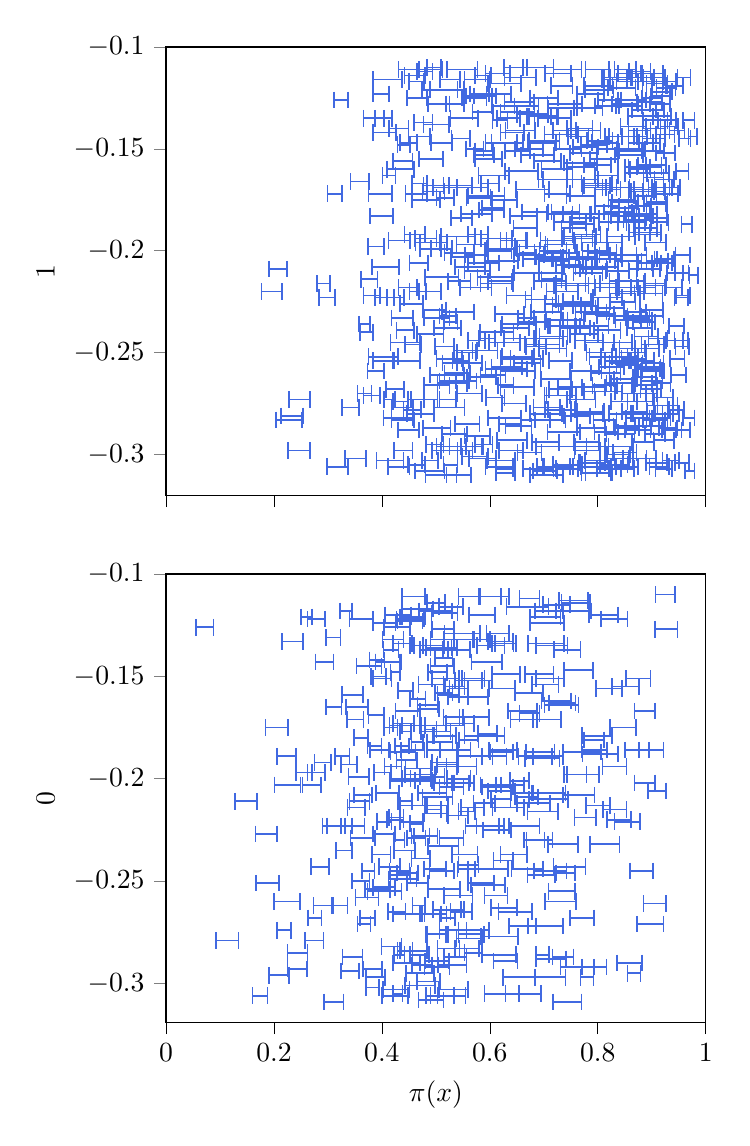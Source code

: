% This file was created with tikzplotlib v0.10.1.
\begin{tikzpicture}

\definecolor{darkgray176}{RGB}{176,176,176}
\definecolor{royalblue}{RGB}{65,105,225}

\begin{groupplot}[group style={group size=1 by 2}]
\nextgroupplot[
scaled x ticks=manual:{}{\pgfmathparse{#1}},
tick align=outside,
tick pos=left,
x grid style={darkgray176},
xmin=0, xmax=1,
xtick style={color=black},
xticklabels={},
ylabel={1},
ymin=-0.32, ymax=-0.1
]
\addplot [semithick, royalblue, mark=|, mark size=3, mark options={solid}]
table {%
0.462 -0.196
0.507 -0.196
};
\addplot [semithick, royalblue, mark=|, mark size=3, mark options={solid}]
table {%
0.722 -0.207
0.773 -0.207
};
\addplot [semithick, royalblue, mark=|, mark size=3, mark options={solid}]
table {%
0.955 -0.187
0.975 -0.187
};
\addplot [semithick, royalblue, mark=|, mark size=3, mark options={solid}]
table {%
0.822 -0.221
0.868 -0.221
};
\addplot [semithick, royalblue, mark=|, mark size=3, mark options={solid}]
table {%
0.649 -0.17
0.71 -0.17
};
\addplot [semithick, royalblue, mark=|, mark size=3, mark options={solid}]
table {%
0.592 -0.147
0.65 -0.147
};
\addplot [semithick, royalblue, mark=|, mark size=3, mark options={solid}]
table {%
0.418 -0.277
0.458 -0.277
};
\addplot [semithick, royalblue, mark=|, mark size=3, mark options={solid}]
table {%
0.852 -0.233
0.896 -0.233
};
\addplot [semithick, royalblue, mark=|, mark size=3, mark options={solid}]
table {%
0.795 -0.163
0.838 -0.163
};
\addplot [semithick, royalblue, mark=|, mark size=3, mark options={solid}]
table {%
0.942 -0.223
0.967 -0.223
};
\addplot [semithick, royalblue, mark=|, mark size=3, mark options={solid}]
table {%
0.776 -0.121
0.829 -0.121
};
\addplot [semithick, royalblue, mark=|, mark size=3, mark options={solid}]
table {%
0.572 -0.155
0.623 -0.155
};
\addplot [semithick, royalblue, mark=|, mark size=3, mark options={solid}]
table {%
0.79 -0.266
0.836 -0.266
};
\addplot [semithick, royalblue, mark=|, mark size=3, mark options={solid}]
table {%
0.62 -0.259
0.684 -0.259
};
\addplot [semithick, royalblue, mark=|, mark size=3, mark options={solid}]
table {%
0.476 -0.287
0.527 -0.287
};
\addplot [semithick, royalblue, mark=|, mark size=3, mark options={solid}]
table {%
0.861 -0.115
0.904 -0.115
};
\addplot [semithick, royalblue, mark=|, mark size=3, mark options={solid}]
table {%
0.844 -0.253
0.889 -0.253
};
\addplot [semithick, royalblue, mark=|, mark size=3, mark options={solid}]
table {%
0.673 -0.134
0.727 -0.134
};
\addplot [semithick, royalblue, mark=|, mark size=3, mark options={solid}]
table {%
0.845 -0.144
0.891 -0.144
};
\addplot [semithick, royalblue, mark=|, mark size=3, mark options={solid}]
table {%
0.754 -0.149
0.801 -0.149
};
\addplot [semithick, royalblue, mark=|, mark size=3, mark options={solid}]
table {%
0.798 -0.232
0.855 -0.232
};
\addplot [semithick, royalblue, mark=|, mark size=3, mark options={solid}]
table {%
0.434 -0.147
0.465 -0.147
};
\addplot [semithick, royalblue, mark=|, mark size=3, mark options={solid}]
table {%
0.845 -0.279
0.892 -0.279
};
\addplot [semithick, royalblue, mark=|, mark size=3, mark options={solid}]
table {%
0.507 -0.264
0.561 -0.264
};
\addplot [semithick, royalblue, mark=|, mark size=3, mark options={solid}]
table {%
0.591 -0.2
0.64 -0.2
};
\addplot [semithick, royalblue, mark=|, mark size=3, mark options={solid}]
table {%
0.311 -0.126
0.337 -0.126
};
\addplot [semithick, royalblue, mark=|, mark size=3, mark options={solid}]
table {%
0.874 -0.117
0.921 -0.117
};
\addplot [semithick, royalblue, mark=|, mark size=3, mark options={solid}]
table {%
0.905 -0.204
0.941 -0.204
};
\addplot [semithick, royalblue, mark=|, mark size=3, mark options={solid}]
table {%
0.869 -0.248
0.913 -0.248
};
\addplot [semithick, royalblue, mark=|, mark size=3, mark options={solid}]
table {%
0.446 -0.28
0.496 -0.28
};
\addplot [semithick, royalblue, mark=|, mark size=3, mark options={solid}]
table {%
0.909 -0.12
0.944 -0.12
};
\addplot [semithick, royalblue, mark=|, mark size=3, mark options={solid}]
table {%
0.779 -0.25
0.827 -0.25
};
\addplot [semithick, royalblue, mark=|, mark size=3, mark options={solid}]
table {%
0.514 -0.168
0.567 -0.168
};
\addplot [semithick, royalblue, mark=|, mark size=3, mark options={solid}]
table {%
0.862 -0.254
0.904 -0.254
};
\addplot [semithick, royalblue, mark=|, mark size=3, mark options={solid}]
table {%
0.851 -0.159
0.897 -0.159
};
\addplot [semithick, royalblue, mark=|, mark size=3, mark options={solid}]
table {%
0.897 -0.128
0.934 -0.128
};
\addplot [semithick, royalblue, mark=|, mark size=3, mark options={solid}]
table {%
0.47 -0.196
0.521 -0.196
};
\addplot [semithick, royalblue, mark=|, mark size=3, mark options={solid}]
table {%
0.451 -0.22
0.482 -0.22
};
\addplot [semithick, royalblue, mark=|, mark size=3, mark options={solid}]
table {%
0.707 -0.128
0.771 -0.128
};
\addplot [semithick, royalblue, mark=|, mark size=3, mark options={solid}]
table {%
0.809 -0.169
0.859 -0.169
};
\addplot [semithick, royalblue, mark=|, mark size=3, mark options={solid}]
table {%
0.857 -0.147
0.902 -0.147
};
\addplot [semithick, royalblue, mark=|, mark size=3, mark options={solid}]
table {%
0.683 -0.203
0.731 -0.203
};
\addplot [semithick, royalblue, mark=|, mark size=3, mark options={solid}]
table {%
0.429 -0.148
0.452 -0.148
};
\addplot [semithick, royalblue, mark=|, mark size=3, mark options={solid}]
table {%
0.863 -0.294
0.904 -0.294
};
\addplot [semithick, royalblue, mark=|, mark size=3, mark options={solid}]
table {%
0.877 -0.286
0.921 -0.286
};
\addplot [semithick, royalblue, mark=|, mark size=3, mark options={solid}]
table {%
0.855 -0.274
0.904 -0.274
};
\addplot [semithick, royalblue, mark=|, mark size=3, mark options={solid}]
table {%
0.511 -0.23
0.571 -0.23
};
\addplot [semithick, royalblue, mark=|, mark size=3, mark options={solid}]
table {%
0.874 -0.206
0.917 -0.206
};
\addplot [semithick, royalblue, mark=|, mark size=3, mark options={solid}]
table {%
0.833 -0.234
0.88 -0.234
};
\addplot [semithick, royalblue, mark=|, mark size=3, mark options={solid}]
table {%
0.535 -0.208
0.591 -0.208
};
\addplot [semithick, royalblue, mark=|, mark size=3, mark options={solid}]
table {%
0.444 -0.172
0.484 -0.172
};
\addplot [semithick, royalblue, mark=|, mark size=3, mark options={solid}]
table {%
0.808 -0.116
0.854 -0.116
};
\addplot [semithick, royalblue, mark=|, mark size=3, mark options={solid}]
table {%
0.847 -0.302
0.89 -0.302
};
\addplot [semithick, royalblue, mark=|, mark size=3, mark options={solid}]
table {%
0.777 -0.111
0.821 -0.111
};
\addplot [semithick, royalblue, mark=|, mark size=3, mark options={solid}]
table {%
0.886 -0.216
0.926 -0.216
};
\addplot [semithick, royalblue, mark=|, mark size=3, mark options={solid}]
table {%
0.876 -0.147
0.915 -0.147
};
\addplot [semithick, royalblue, mark=|, mark size=3, mark options={solid}]
table {%
0.477 -0.138
0.524 -0.138
};
\addplot [semithick, royalblue, mark=|, mark size=3, mark options={solid}]
table {%
0.936 -0.261
0.963 -0.261
};
\addplot [semithick, royalblue, mark=|, mark size=3, mark options={solid}]
table {%
0.431 -0.218
0.465 -0.218
};
\addplot [semithick, royalblue, mark=|, mark size=3, mark options={solid}]
table {%
0.366 -0.135
0.404 -0.135
};
\addplot [semithick, royalblue, mark=|, mark size=3, mark options={solid}]
table {%
0.456 -0.167
0.483 -0.167
};
\addplot [semithick, royalblue, mark=|, mark size=3, mark options={solid}]
table {%
0.469 -0.111
0.512 -0.111
};
\addplot [semithick, royalblue, mark=|, mark size=3, mark options={solid}]
table {%
0.901 -0.206
0.938 -0.206
};
\addplot [semithick, royalblue, mark=|, mark size=3, mark options={solid}]
table {%
0.885 -0.164
0.922 -0.164
};
\addplot [semithick, royalblue, mark=|, mark size=3, mark options={solid}]
table {%
0.817 -0.193
0.869 -0.193
};
\addplot [semithick, royalblue, mark=|, mark size=3, mark options={solid}]
table {%
0.627 -0.127
0.682 -0.127
};
\addplot [semithick, royalblue, mark=|, mark size=3, mark options={solid}]
table {%
0.512 -0.255
0.55 -0.255
};
\addplot [semithick, royalblue, mark=|, mark size=3, mark options={solid}]
table {%
0.778 -0.208
0.837 -0.208
};
\addplot [semithick, royalblue, mark=|, mark size=3, mark options={solid}]
table {%
0.629 -0.286
0.677 -0.286
};
\addplot [semithick, royalblue, mark=|, mark size=3, mark options={solid}]
table {%
0.68 -0.308
0.725 -0.308
};
\addplot [semithick, royalblue, mark=|, mark size=3, mark options={solid}]
table {%
0.798 -0.204
0.845 -0.204
};
\addplot [semithick, royalblue, mark=|, mark size=3, mark options={solid}]
table {%
0.867 -0.17
0.908 -0.17
};
\addplot [semithick, royalblue, mark=|, mark size=3, mark options={solid}]
table {%
0.903 -0.28
0.94 -0.28
};
\addplot [semithick, royalblue, mark=|, mark size=3, mark options={solid}]
table {%
0.647 -0.198
0.707 -0.198
};
\addplot [semithick, royalblue, mark=|, mark size=3, mark options={solid}]
table {%
0.943 -0.211
0.968 -0.211
};
\addplot [semithick, royalblue, mark=|, mark size=3, mark options={solid}]
table {%
0.848 -0.185
0.898 -0.185
};
\addplot [semithick, royalblue, mark=|, mark size=3, mark options={solid}]
table {%
0.883 -0.131
0.923 -0.131
};
\addplot [semithick, royalblue, mark=|, mark size=3, mark options={solid}]
table {%
0.88 -0.113
0.921 -0.113
};
\addplot [semithick, royalblue, mark=|, mark size=3, mark options={solid}]
table {%
0.475 -0.171
0.516 -0.171
};
\addplot [semithick, royalblue, mark=|, mark size=3, mark options={solid}]
table {%
0.92 -0.303
0.951 -0.303
};
\addplot [semithick, royalblue, mark=|, mark size=3, mark options={solid}]
table {%
0.865 -0.235
0.906 -0.235
};
\addplot [semithick, royalblue, mark=|, mark size=3, mark options={solid}]
table {%
0.719 -0.186
0.778 -0.186
};
\addplot [semithick, royalblue, mark=|, mark size=3, mark options={solid}]
table {%
0.813 -0.144
0.873 -0.144
};
\addplot [semithick, royalblue, mark=|, mark size=3, mark options={solid}]
table {%
0.67 -0.147
0.722 -0.147
};
\addplot [semithick, royalblue, mark=|, mark size=3, mark options={solid}]
table {%
0.521 -0.111
0.577 -0.111
};
\addplot [semithick, royalblue, mark=|, mark size=3, mark options={solid}]
table {%
0.73 -0.238
0.786 -0.238
};
\addplot [semithick, royalblue, mark=|, mark size=3, mark options={solid}]
table {%
0.623 -0.252
0.682 -0.252
};
\addplot [semithick, royalblue, mark=|, mark size=3, mark options={solid}]
table {%
0.681 -0.277
0.73 -0.277
};
\addplot [semithick, royalblue, mark=|, mark size=3, mark options={solid}]
table {%
0.623 -0.236
0.685 -0.236
};
\addplot [semithick, royalblue, mark=|, mark size=3, mark options={solid}]
table {%
0.794 -0.216
0.837 -0.216
};
\addplot [semithick, royalblue, mark=|, mark size=3, mark options={solid}]
table {%
0.794 -0.269
0.846 -0.269
};
\addplot [semithick, royalblue, mark=|, mark size=3, mark options={solid}]
table {%
0.743 -0.159
0.794 -0.159
};
\addplot [semithick, royalblue, mark=|, mark size=3, mark options={solid}]
table {%
0.823 -0.115
0.864 -0.115
};
\addplot [semithick, royalblue, mark=|, mark size=3, mark options={solid}]
table {%
0.62 -0.132
0.683 -0.132
};
\addplot [semithick, royalblue, mark=|, mark size=3, mark options={solid}]
table {%
0.88 -0.264
0.92 -0.264
};
\addplot [semithick, royalblue, mark=|, mark size=3, mark options={solid}]
table {%
0.661 -0.204
0.714 -0.204
};
\addplot [semithick, royalblue, mark=|, mark size=3, mark options={solid}]
table {%
0.582 -0.24
0.644 -0.24
};
\addplot [semithick, royalblue, mark=|, mark size=3, mark options={solid}]
table {%
0.756 -0.294
0.802 -0.294
};
\addplot [semithick, royalblue, mark=|, mark size=3, mark options={solid}]
table {%
0.822 -0.263
0.87 -0.263
};
\addplot [semithick, royalblue, mark=|, mark size=3, mark options={solid}]
table {%
0.651 -0.235
0.702 -0.235
};
\addplot [semithick, royalblue, mark=|, mark size=3, mark options={solid}]
table {%
0.945 -0.161
0.968 -0.161
};
\addplot [semithick, royalblue, mark=|, mark size=3, mark options={solid}]
table {%
0.527 -0.135
0.578 -0.135
};
\addplot [semithick, royalblue, mark=|, mark size=3, mark options={solid}]
table {%
0.795 -0.129
0.839 -0.129
};
\addplot [semithick, royalblue, mark=|, mark size=3, mark options={solid}]
table {%
0.821 -0.307
0.866 -0.307
};
\addplot [semithick, royalblue, mark=|, mark size=3, mark options={solid}]
table {%
0.812 -0.115
0.863 -0.115
};
\addplot [semithick, royalblue, mark=|, mark size=3, mark options={solid}]
table {%
0.883 -0.171
0.925 -0.171
};
\addplot [semithick, royalblue, mark=|, mark size=3, mark options={solid}]
table {%
0.41 -0.16
0.46 -0.16
};
\addplot [semithick, royalblue, mark=|, mark size=3, mark options={solid}]
table {%
0.489 -0.121
0.552 -0.121
};
\addplot [semithick, royalblue, mark=|, mark size=3, mark options={solid}]
table {%
0.769 -0.148
0.817 -0.148
};
\addplot [semithick, royalblue, mark=|, mark size=3, mark options={solid}]
table {%
0.553 -0.21
0.6 -0.21
};
\addplot [semithick, royalblue, mark=|, mark size=3, mark options={solid}]
table {%
0.539 -0.169
0.596 -0.169
};
\addplot [semithick, royalblue, mark=|, mark size=3, mark options={solid}]
table {%
0.799 -0.15
0.837 -0.15
};
\addplot [semithick, royalblue, mark=|, mark size=3, mark options={solid}]
table {%
0.864 -0.131
0.908 -0.131
};
\addplot [semithick, royalblue, mark=|, mark size=3, mark options={solid}]
table {%
0.84 -0.248
0.887 -0.248
};
\addplot [semithick, royalblue, mark=|, mark size=3, mark options={solid}]
table {%
0.644 -0.189
0.687 -0.189
};
\addplot [semithick, royalblue, mark=|, mark size=3, mark options={solid}]
table {%
0.409 -0.223
0.441 -0.223
};
\addplot [semithick, royalblue, mark=|, mark size=3, mark options={solid}]
table {%
0.749 -0.259
0.807 -0.259
};
\addplot [semithick, royalblue, mark=|, mark size=3, mark options={solid}]
table {%
0.857 -0.209
0.902 -0.209
};
\addplot [semithick, royalblue, mark=|, mark size=3, mark options={solid}]
table {%
0.879 -0.268
0.917 -0.268
};
\addplot [semithick, royalblue, mark=|, mark size=3, mark options={solid}]
table {%
0.761 -0.287
0.814 -0.287
};
\addplot [semithick, royalblue, mark=|, mark size=3, mark options={solid}]
table {%
0.717 -0.141
0.76 -0.141
};
\addplot [semithick, royalblue, mark=|, mark size=3, mark options={solid}]
table {%
0.717 -0.204
0.765 -0.204
};
\addplot [semithick, royalblue, mark=|, mark size=3, mark options={solid}]
table {%
0.465 -0.241
0.514 -0.241
};
\addplot [semithick, royalblue, mark=|, mark size=3, mark options={solid}]
table {%
0.685 -0.296
0.779 -0.296
};
\addplot [semithick, royalblue, mark=|, mark size=3, mark options={solid}]
table {%
0.423 -0.254
0.47 -0.254
};
\addplot [semithick, royalblue, mark=|, mark size=3, mark options={solid}]
table {%
0.477 -0.168
0.524 -0.168
};
\addplot [semithick, royalblue, mark=|, mark size=3, mark options={solid}]
table {%
0.774 -0.119
0.827 -0.119
};
\addplot [semithick, royalblue, mark=|, mark size=3, mark options={solid}]
table {%
0.584 -0.167
0.617 -0.167
};
\addplot [semithick, royalblue, mark=|, mark size=3, mark options={solid}]
table {%
0.58 -0.18
0.626 -0.18
};
\addplot [semithick, royalblue, mark=|, mark size=3, mark options={solid}]
table {%
0.572 -0.114
0.602 -0.114
};
\addplot [semithick, royalblue, mark=|, mark size=3, mark options={solid}]
table {%
0.579 -0.163
0.636 -0.163
};
\addplot [semithick, royalblue, mark=|, mark size=3, mark options={solid}]
table {%
0.737 -0.281
0.786 -0.281
};
\addplot [semithick, royalblue, mark=|, mark size=3, mark options={solid}]
table {%
0.626 -0.243
0.682 -0.243
};
\addplot [semithick, royalblue, mark=|, mark size=3, mark options={solid}]
table {%
0.795 -0.218
0.839 -0.218
};
\addplot [semithick, royalblue, mark=|, mark size=3, mark options={solid}]
table {%
0.384 -0.116
0.437 -0.116
};
\addplot [semithick, royalblue, mark=|, mark size=3, mark options={solid}]
table {%
0.749 -0.241
0.8 -0.241
};
\addplot [semithick, royalblue, mark=|, mark size=3, mark options={solid}]
table {%
0.595 -0.303
0.647 -0.303
};
\addplot [semithick, royalblue, mark=|, mark size=3, mark options={solid}]
table {%
0.638 -0.253
0.698 -0.253
};
\addplot [semithick, royalblue, mark=|, mark size=3, mark options={solid}]
table {%
0.887 -0.196
0.927 -0.196
};
\addplot [semithick, royalblue, mark=|, mark size=3, mark options={solid}]
table {%
0.713 -0.119
0.753 -0.119
};
\addplot [semithick, royalblue, mark=|, mark size=3, mark options={solid}]
table {%
0.916 -0.139
0.949 -0.139
};
\addplot [semithick, royalblue, mark=|, mark size=3, mark options={solid}]
table {%
0.9 -0.265
0.935 -0.265
};
\addplot [semithick, royalblue, mark=|, mark size=3, mark options={solid}]
table {%
0.615 -0.266
0.644 -0.266
};
\addplot [semithick, royalblue, mark=|, mark size=3, mark options={solid}]
table {%
0.645 -0.211
0.691 -0.211
};
\addplot [semithick, royalblue, mark=|, mark size=3, mark options={solid}]
table {%
0.767 -0.304
0.813 -0.304
};
\addplot [semithick, royalblue, mark=|, mark size=3, mark options={solid}]
table {%
0.707 -0.289
0.767 -0.289
};
\addplot [semithick, royalblue, mark=|, mark size=3, mark options={solid}]
table {%
0.539 -0.27
0.586 -0.27
};
\addplot [semithick, royalblue, mark=|, mark size=3, mark options={solid}]
table {%
0.705 -0.22
0.763 -0.22
};
\addplot [semithick, royalblue, mark=|, mark size=3, mark options={solid}]
table {%
0.9 -0.282
0.935 -0.282
};
\addplot [semithick, royalblue, mark=|, mark size=3, mark options={solid}]
table {%
0.666 -0.224
0.723 -0.224
};
\addplot [semithick, royalblue, mark=|, mark size=3, mark options={solid}]
table {%
0.865 -0.302
0.908 -0.302
};
\addplot [semithick, royalblue, mark=|, mark size=3, mark options={solid}]
table {%
0.62 -0.253
0.678 -0.253
};
\addplot [semithick, royalblue, mark=|, mark size=3, mark options={solid}]
table {%
0.867 -0.189
0.91 -0.189
};
\addplot [semithick, royalblue, mark=|, mark size=3, mark options={solid}]
table {%
0.298 -0.306
0.337 -0.306
};
\addplot [semithick, royalblue, mark=|, mark size=3, mark options={solid}]
table {%
0.617 -0.298
0.661 -0.298
};
\addplot [semithick, royalblue, mark=|, mark size=3, mark options={solid}]
table {%
0.355 -0.27
0.381 -0.27
};
\addplot [semithick, royalblue, mark=|, mark size=3, mark options={solid}]
table {%
0.789 -0.147
0.837 -0.147
};
\addplot [semithick, royalblue, mark=|, mark size=3, mark options={solid}]
table {%
0.894 -0.243
0.929 -0.243
};
\addplot [semithick, royalblue, mark=|, mark size=3, mark options={solid}]
table {%
0.628 -0.161
0.689 -0.161
};
\addplot [semithick, royalblue, mark=|, mark size=3, mark options={solid}]
table {%
0.375 -0.172
0.419 -0.172
};
\addplot [semithick, royalblue, mark=|, mark size=3, mark options={solid}]
table {%
0.89 -0.205
0.93 -0.205
};
\addplot [semithick, royalblue, mark=|, mark size=3, mark options={solid}]
table {%
0.559 -0.173
0.627 -0.173
};
\addplot [semithick, royalblue, mark=|, mark size=3, mark options={solid}]
table {%
0.44 -0.278
0.473 -0.278
};
\addplot [semithick, royalblue, mark=|, mark size=3, mark options={solid}]
table {%
0.753 -0.192
0.805 -0.192
};
\addplot [semithick, royalblue, mark=|, mark size=3, mark options={solid}]
table {%
0.92 -0.28
0.951 -0.28
};
\addplot [semithick, royalblue, mark=|, mark size=3, mark options={solid}]
table {%
0.511 -0.29
0.558 -0.29
};
\addplot [semithick, royalblue, mark=|, mark size=3, mark options={solid}]
table {%
0.378 -0.183
0.421 -0.183
};
\addplot [semithick, royalblue, mark=|, mark size=3, mark options={solid}]
table {%
0.944 -0.202
0.971 -0.202
};
\addplot [semithick, royalblue, mark=|, mark size=3, mark options={solid}]
table {%
0.742 -0.165
0.8 -0.165
};
\addplot [semithick, royalblue, mark=|, mark size=3, mark options={solid}]
table {%
0.927 -0.119
0.959 -0.119
};
\addplot [semithick, royalblue, mark=|, mark size=3, mark options={solid}]
table {%
0.835 -0.169
0.885 -0.169
};
\addplot [semithick, royalblue, mark=|, mark size=3, mark options={solid}]
table {%
0.792 -0.283
0.835 -0.283
};
\addplot [semithick, royalblue, mark=|, mark size=3, mark options={solid}]
table {%
0.573 -0.295
0.605 -0.295
};
\addplot [semithick, royalblue, mark=|, mark size=3, mark options={solid}]
table {%
0.676 -0.23
0.732 -0.23
};
\addplot [semithick, royalblue, mark=|, mark size=3, mark options={solid}]
table {%
0.718 -0.111
0.77 -0.111
};
\addplot [semithick, royalblue, mark=|, mark size=3, mark options={solid}]
table {%
0.796 -0.228
0.849 -0.228
};
\addplot [semithick, royalblue, mark=|, mark size=3, mark options={solid}]
table {%
0.914 -0.287
0.947 -0.287
};
\addplot [semithick, royalblue, mark=|, mark size=3, mark options={solid}]
table {%
0.702 -0.113
0.751 -0.113
};
\addplot [semithick, royalblue, mark=|, mark size=3, mark options={solid}]
table {%
0.867 -0.173
0.909 -0.173
};
\addplot [semithick, royalblue, mark=|, mark size=3, mark options={solid}]
table {%
0.674 -0.28
0.734 -0.28
};
\addplot [semithick, royalblue, mark=|, mark size=3, mark options={solid}]
table {%
0.749 -0.187
0.793 -0.187
};
\addplot [semithick, royalblue, mark=|, mark size=3, mark options={solid}]
table {%
0.696 -0.16
0.753 -0.16
};
\addplot [semithick, royalblue, mark=|, mark size=3, mark options={solid}]
table {%
0.507 -0.232
0.537 -0.232
};
\addplot [semithick, royalblue, mark=|, mark size=3, mark options={solid}]
table {%
0.501 -0.174
0.534 -0.174
};
\addplot [semithick, royalblue, mark=|, mark size=3, mark options={solid}]
table {%
0.469 -0.22
0.51 -0.22
};
\addplot [semithick, royalblue, mark=|, mark size=3, mark options={solid}]
table {%
0.887 -0.29
0.924 -0.29
};
\addplot [semithick, royalblue, mark=|, mark size=3, mark options={solid}]
table {%
0.357 -0.236
0.378 -0.236
};
\addplot [semithick, royalblue, mark=|, mark size=3, mark options={solid}]
table {%
0.559 -0.192
0.596 -0.192
};
\addplot [semithick, royalblue, mark=|, mark size=3, mark options={solid}]
table {%
0.831 -0.111
0.871 -0.111
};
\addplot [semithick, royalblue, mark=|, mark size=3, mark options={solid}]
table {%
0.867 -0.27
0.91 -0.27
};
\addplot [semithick, royalblue, mark=|, mark size=3, mark options={solid}]
table {%
0.856 -0.134
0.903 -0.134
};
\addplot [semithick, royalblue, mark=|, mark size=3, mark options={solid}]
table {%
0.738 -0.193
0.797 -0.193
};
\addplot [semithick, royalblue, mark=|, mark size=3, mark options={solid}]
table {%
0.881 -0.151
0.923 -0.151
};
\addplot [semithick, royalblue, mark=|, mark size=3, mark options={solid}]
table {%
0.785 -0.182
0.84 -0.182
};
\addplot [semithick, royalblue, mark=|, mark size=3, mark options={solid}]
table {%
0.89 -0.162
0.932 -0.162
};
\addplot [semithick, royalblue, mark=|, mark size=3, mark options={solid}]
table {%
0.861 -0.218
0.907 -0.218
};
\addplot [semithick, royalblue, mark=|, mark size=3, mark options={solid}]
table {%
0.962 -0.308
0.979 -0.308
};
\addplot [semithick, royalblue, mark=|, mark size=3, mark options={solid}]
table {%
0.742 -0.216
0.804 -0.216
};
\addplot [semithick, royalblue, mark=|, mark size=3, mark options={solid}]
table {%
0.43 -0.288
0.469 -0.288
};
\addplot [semithick, royalblue, mark=|, mark size=3, mark options={solid}]
table {%
0.447 -0.125
0.483 -0.125
};
\addplot [semithick, royalblue, mark=|, mark size=3, mark options={solid}]
table {%
0.802 -0.186
0.853 -0.186
};
\addplot [semithick, royalblue, mark=|, mark size=3, mark options={solid}]
table {%
0.691 -0.211
0.734 -0.211
};
\addplot [semithick, royalblue, mark=|, mark size=3, mark options={solid}]
table {%
0.889 -0.304
0.928 -0.304
};
\addplot [semithick, royalblue, mark=|, mark size=3, mark options={solid}]
table {%
0.857 -0.178
0.899 -0.178
};
\addplot [semithick, royalblue, mark=|, mark size=3, mark options={solid}]
table {%
0.839 -0.215
0.887 -0.215
};
\addplot [semithick, royalblue, mark=|, mark size=3, mark options={solid}]
table {%
0.434 -0.226
0.476 -0.226
};
\addplot [semithick, royalblue, mark=|, mark size=3, mark options={solid}]
table {%
0.802 -0.257
0.849 -0.257
};
\addplot [semithick, royalblue, mark=|, mark size=3, mark options={solid}]
table {%
0.758 -0.244
0.809 -0.244
};
\addplot [semithick, royalblue, mark=|, mark size=3, mark options={solid}]
table {%
0.82 -0.296
0.866 -0.296
};
\addplot [semithick, royalblue, mark=|, mark size=3, mark options={solid}]
table {%
0.403 -0.282
0.457 -0.282
};
\addplot [semithick, royalblue, mark=|, mark size=3, mark options={solid}]
table {%
0.422 -0.298
0.457 -0.298
};
\addplot [semithick, royalblue, mark=|, mark size=3, mark options={solid}]
table {%
0.919 -0.288
0.955 -0.288
};
\addplot [semithick, royalblue, mark=|, mark size=3, mark options={solid}]
table {%
0.531 -0.254
0.562 -0.254
};
\addplot [semithick, royalblue, mark=|, mark size=3, mark options={solid}]
table {%
0.78 -0.146
0.827 -0.146
};
\addplot [semithick, royalblue, mark=|, mark size=3, mark options={solid}]
table {%
0.885 -0.115
0.925 -0.115
};
\addplot [semithick, royalblue, mark=|, mark size=3, mark options={solid}]
table {%
0.881 -0.246
0.923 -0.246
};
\addplot [semithick, royalblue, mark=|, mark size=3, mark options={solid}]
table {%
0.539 -0.25
0.574 -0.25
};
\addplot [semithick, royalblue, mark=|, mark size=3, mark options={solid}]
table {%
0.45 -0.117
0.478 -0.117
};
\addplot [semithick, royalblue, mark=|, mark size=3, mark options={solid}]
table {%
0.701 -0.271
0.749 -0.271
};
\addplot [semithick, royalblue, mark=|, mark size=3, mark options={solid}]
table {%
0.821 -0.144
0.867 -0.144
};
\addplot [semithick, royalblue, mark=|, mark size=3, mark options={solid}]
table {%
0.622 -0.275
0.667 -0.275
};
\addplot [semithick, royalblue, mark=|, mark size=3, mark options={solid}]
table {%
0.873 -0.127
0.919 -0.127
};
\addplot [semithick, royalblue, mark=|, mark size=3, mark options={solid}]
table {%
0.858 -0.112
0.898 -0.112
};
\addplot [semithick, royalblue, mark=|, mark size=3, mark options={solid}]
table {%
0.759 -0.208
0.816 -0.208
};
\addplot [semithick, royalblue, mark=|, mark size=3, mark options={solid}]
table {%
0.9 -0.122
0.937 -0.122
};
\addplot [semithick, royalblue, mark=|, mark size=3, mark options={solid}]
table {%
0.762 -0.279
0.811 -0.279
};
\addplot [semithick, royalblue, mark=|, mark size=3, mark options={solid}]
table {%
0.867 -0.182
0.91 -0.182
};
\addplot [semithick, royalblue, mark=|, mark size=3, mark options={solid}]
table {%
0.592 -0.113
0.637 -0.113
};
\addplot [semithick, royalblue, mark=|, mark size=3, mark options={solid}]
table {%
0.758 -0.296
0.813 -0.296
};
\addplot [semithick, royalblue, mark=|, mark size=3, mark options={solid}]
table {%
0.926 -0.244
0.958 -0.244
};
\addplot [semithick, royalblue, mark=|, mark size=3, mark options={solid}]
table {%
0.645 -0.202
0.7 -0.202
};
\addplot [semithick, royalblue, mark=|, mark size=3, mark options={solid}]
table {%
0.97 -0.212
0.986 -0.212
};
\addplot [semithick, royalblue, mark=|, mark size=3, mark options={solid}]
table {%
0.82 -0.186
0.869 -0.186
};
\addplot [semithick, royalblue, mark=|, mark size=3, mark options={solid}]
table {%
0.685 -0.243
0.735 -0.243
};
\addplot [semithick, royalblue, mark=|, mark size=3, mark options={solid}]
table {%
0.884 -0.115
0.924 -0.115
};
\addplot [semithick, royalblue, mark=|, mark size=3, mark options={solid}]
table {%
0.83 -0.232
0.878 -0.232
};
\addplot [semithick, royalblue, mark=|, mark size=3, mark options={solid}]
table {%
0.896 -0.306
0.932 -0.306
};
\addplot [semithick, royalblue, mark=|, mark size=3, mark options={solid}]
table {%
0.465 -0.112
0.494 -0.112
};
\addplot [semithick, royalblue, mark=|, mark size=3, mark options={solid}]
table {%
0.684 -0.283
0.74 -0.283
};
\addplot [semithick, royalblue, mark=|, mark size=3, mark options={solid}]
table {%
0.824 -0.183
0.876 -0.183
};
\addplot [semithick, royalblue, mark=|, mark size=3, mark options={solid}]
table {%
0.813 -0.254
0.858 -0.254
};
\addplot [semithick, royalblue, mark=|, mark size=3, mark options={solid}]
table {%
0.498 -0.247
0.533 -0.247
};
\addplot [semithick, royalblue, mark=|, mark size=3, mark options={solid}]
table {%
0.958 -0.282
0.979 -0.282
};
\addplot [semithick, royalblue, mark=|, mark size=3, mark options={solid}]
table {%
0.191 -0.209
0.224 -0.209
};
\addplot [semithick, royalblue, mark=|, mark size=3, mark options={solid}]
table {%
0.767 -0.209
0.818 -0.209
};
\addplot [semithick, royalblue, mark=|, mark size=3, mark options={solid}]
table {%
0.563 -0.123
0.599 -0.123
};
\addplot [semithick, royalblue, mark=|, mark size=3, mark options={solid}]
table {%
0.449 -0.144
0.489 -0.144
};
\addplot [semithick, royalblue, mark=|, mark size=3, mark options={solid}]
table {%
0.835 -0.117
0.883 -0.117
};
\addplot [semithick, royalblue, mark=|, mark size=3, mark options={solid}]
table {%
0.873 -0.159
0.918 -0.159
};
\addplot [semithick, royalblue, mark=|, mark size=3, mark options={solid}]
table {%
0.873 -0.209
0.915 -0.209
};
\addplot [semithick, royalblue, mark=|, mark size=3, mark options={solid}]
table {%
0.857 -0.141
0.898 -0.141
};
\addplot [semithick, royalblue, mark=|, mark size=3, mark options={solid}]
table {%
0.911 -0.276
0.948 -0.276
};
\addplot [semithick, royalblue, mark=|, mark size=3, mark options={solid}]
table {%
0.908 -0.143
0.942 -0.143
};
\addplot [semithick, royalblue, mark=|, mark size=3, mark options={solid}]
table {%
0.515 -0.235
0.54 -0.235
};
\addplot [semithick, royalblue, mark=|, mark size=3, mark options={solid}]
table {%
0.823 -0.225
0.87 -0.225
};
\addplot [semithick, royalblue, mark=|, mark size=3, mark options={solid}]
table {%
0.451 -0.206
0.485 -0.206
};
\addplot [semithick, royalblue, mark=|, mark size=3, mark options={solid}]
table {%
0.412 -0.195
0.452 -0.195
};
\addplot [semithick, royalblue, mark=|, mark size=3, mark options={solid}]
table {%
0.213 -0.281
0.254 -0.281
};
\addplot [semithick, royalblue, mark=|, mark size=3, mark options={solid}]
table {%
0.883 -0.259
0.923 -0.259
};
\addplot [semithick, royalblue, mark=|, mark size=3, mark options={solid}]
table {%
0.593 -0.272
0.627 -0.272
};
\addplot [semithick, royalblue, mark=|, mark size=3, mark options={solid}]
table {%
0.65 -0.133
0.708 -0.133
};
\addplot [semithick, royalblue, mark=|, mark size=3, mark options={solid}]
table {%
0.908 -0.152
0.943 -0.152
};
\addplot [semithick, royalblue, mark=|, mark size=3, mark options={solid}]
table {%
0.659 -0.181
0.708 -0.181
};
\addplot [semithick, royalblue, mark=|, mark size=3, mark options={solid}]
table {%
0.28 -0.216
0.304 -0.216
};
\addplot [semithick, royalblue, mark=|, mark size=3, mark options={solid}]
table {%
0.884 -0.283
0.925 -0.283
};
\addplot [semithick, royalblue, mark=|, mark size=3, mark options={solid}]
table {%
0.832 -0.287
0.876 -0.287
};
\addplot [semithick, royalblue, mark=|, mark size=3, mark options={solid}]
table {%
0.705 -0.182
0.753 -0.182
};
\addplot [semithick, royalblue, mark=|, mark size=3, mark options={solid}]
table {%
0.547 -0.182
0.604 -0.182
};
\addplot [semithick, royalblue, mark=|, mark size=3, mark options={solid}]
table {%
0.818 -0.302
0.858 -0.302
};
\addplot [semithick, royalblue, mark=|, mark size=3, mark options={solid}]
table {%
0.883 -0.145
0.924 -0.145
};
\addplot [semithick, royalblue, mark=|, mark size=3, mark options={solid}]
table {%
0.708 -0.237
0.758 -0.237
};
\addplot [semithick, royalblue, mark=|, mark size=3, mark options={solid}]
table {%
0.743 -0.14
0.79 -0.14
};
\addplot [semithick, royalblue, mark=|, mark size=3, mark options={solid}]
table {%
0.359 -0.24
0.383 -0.24
};
\addplot [semithick, royalblue, mark=|, mark size=3, mark options={solid}]
table {%
0.843 -0.202
0.89 -0.202
};
\addplot [semithick, royalblue, mark=|, mark size=3, mark options={solid}]
table {%
0.819 -0.12
0.87 -0.12
};
\addplot [semithick, royalblue, mark=|, mark size=3, mark options={solid}]
table {%
0.507 -0.273
0.537 -0.273
};
\addplot [semithick, royalblue, mark=|, mark size=3, mark options={solid}]
table {%
0.698 -0.165
0.753 -0.165
};
\addplot [semithick, royalblue, mark=|, mark size=3, mark options={solid}]
table {%
0.685 -0.203
0.735 -0.203
};
\addplot [semithick, royalblue, mark=|, mark size=3, mark options={solid}]
table {%
0.85 -0.288
0.898 -0.288
};
\addplot [semithick, royalblue, mark=|, mark size=3, mark options={solid}]
table {%
0.553 -0.291
0.6 -0.291
};
\addplot [semithick, royalblue, mark=|, mark size=3, mark options={solid}]
table {%
0.863 -0.266
0.91 -0.266
};
\addplot [semithick, royalblue, mark=|, mark size=3, mark options={solid}]
table {%
0.89 -0.176
0.929 -0.176
};
\addplot [semithick, royalblue, mark=|, mark size=3, mark options={solid}]
table {%
0.857 -0.234
0.901 -0.234
};
\addplot [semithick, royalblue, mark=|, mark size=3, mark options={solid}]
table {%
0.899 -0.186
0.931 -0.186
};
\addplot [semithick, royalblue, mark=|, mark size=3, mark options={solid}]
table {%
0.529 -0.145
0.563 -0.145
};
\addplot [semithick, royalblue, mark=|, mark size=3, mark options={solid}]
table {%
0.497 -0.238
0.547 -0.238
};
\addplot [semithick, royalblue, mark=|, mark size=3, mark options={solid}]
table {%
0.373 -0.259
0.404 -0.259
};
\addplot [semithick, royalblue, mark=|, mark size=3, mark options={solid}]
table {%
0.91 -0.204
0.943 -0.204
};
\addplot [semithick, royalblue, mark=|, mark size=3, mark options={solid}]
table {%
0.299 -0.172
0.326 -0.172
};
\addplot [semithick, royalblue, mark=|, mark size=3, mark options={solid}]
table {%
0.9 -0.169
0.938 -0.169
};
\addplot [semithick, royalblue, mark=|, mark size=3, mark options={solid}]
table {%
0.496 -0.277
0.553 -0.277
};
\addplot [semithick, royalblue, mark=|, mark size=3, mark options={solid}]
table {%
0.411 -0.306
0.451 -0.306
};
\addplot [semithick, royalblue, mark=|, mark size=3, mark options={solid}]
table {%
0.84 -0.151
0.885 -0.151
};
\addplot [semithick, royalblue, mark=|, mark size=3, mark options={solid}]
table {%
0.696 -0.214
0.733 -0.214
};
\addplot [semithick, royalblue, mark=|, mark size=3, mark options={solid}]
table {%
0.514 -0.305
0.54 -0.305
};
\addplot [semithick, royalblue, mark=|, mark size=3, mark options={solid}]
table {%
0.701 -0.143
0.763 -0.143
};
\addplot [semithick, royalblue, mark=|, mark size=3, mark options={solid}]
table {%
0.538 -0.197
0.596 -0.197
};
\addplot [semithick, royalblue, mark=|, mark size=3, mark options={solid}]
table {%
0.948 -0.115
0.972 -0.115
};
\addplot [semithick, royalblue, mark=|, mark size=3, mark options={solid}]
table {%
0.786 -0.155
0.838 -0.155
};
\addplot [semithick, royalblue, mark=|, mark size=3, mark options={solid}]
table {%
0.599 -0.245
0.656 -0.245
};
\addplot [semithick, royalblue, mark=|, mark size=3, mark options={solid}]
table {%
0.822 -0.215
0.872 -0.215
};
\addplot [semithick, royalblue, mark=|, mark size=3, mark options={solid}]
table {%
0.749 -0.152
0.799 -0.152
};
\addplot [semithick, royalblue, mark=|, mark size=3, mark options={solid}]
table {%
0.772 -0.169
0.815 -0.169
};
\addplot [semithick, royalblue, mark=|, mark size=3, mark options={solid}]
table {%
0.743 -0.273
0.796 -0.273
};
\addplot [semithick, royalblue, mark=|, mark size=3, mark options={solid}]
table {%
0.382 -0.208
0.432 -0.208
};
\addplot [semithick, royalblue, mark=|, mark size=3, mark options={solid}]
table {%
0.332 -0.302
0.371 -0.302
};
\addplot [semithick, royalblue, mark=|, mark size=3, mark options={solid}]
table {%
0.557 -0.174
0.601 -0.174
};
\addplot [semithick, royalblue, mark=|, mark size=3, mark options={solid}]
table {%
0.592 -0.258
0.669 -0.258
};
\addplot [semithick, royalblue, mark=|, mark size=3, mark options={solid}]
table {%
0.516 -0.26
0.563 -0.26
};
\addplot [semithick, royalblue, mark=|, mark size=3, mark options={solid}]
table {%
0.646 -0.129
0.69 -0.129
};
\addplot [semithick, royalblue, mark=|, mark size=3, mark options={solid}]
table {%
0.626 -0.11
0.669 -0.11
};
\addplot [semithick, royalblue, mark=|, mark size=3, mark options={solid}]
table {%
0.461 -0.308
0.516 -0.308
};
\addplot [semithick, royalblue, mark=|, mark size=3, mark options={solid}]
table {%
0.508 -0.116
0.545 -0.116
};
\addplot [semithick, royalblue, mark=|, mark size=3, mark options={solid}]
table {%
0.62 -0.195
0.67 -0.195
};
\addplot [semithick, royalblue, mark=|, mark size=3, mark options={solid}]
table {%
0.573 -0.151
0.606 -0.151
};
\addplot [semithick, royalblue, mark=|, mark size=3, mark options={solid}]
table {%
0.631 -0.195
0.667 -0.195
};
\addplot [semithick, royalblue, mark=|, mark size=3, mark options={solid}]
table {%
0.701 -0.172
0.749 -0.172
};
\addplot [semithick, royalblue, mark=|, mark size=3, mark options={solid}]
table {%
0.774 -0.269
0.832 -0.269
};
\addplot [semithick, royalblue, mark=|, mark size=3, mark options={solid}]
table {%
0.401 -0.163
0.425 -0.163
};
\addplot [semithick, royalblue, mark=|, mark size=3, mark options={solid}]
table {%
0.69 -0.165
0.743 -0.165
};
\addplot [semithick, royalblue, mark=|, mark size=3, mark options={solid}]
table {%
0.501 -0.296
0.556 -0.296
};
\addplot [semithick, royalblue, mark=|, mark size=3, mark options={solid}]
table {%
0.431 -0.111
0.469 -0.111
};
\addplot [semithick, royalblue, mark=|, mark size=3, mark options={solid}]
table {%
0.604 -0.129
0.646 -0.129
};
\addplot [semithick, royalblue, mark=|, mark size=3, mark options={solid}]
table {%
0.416 -0.245
0.471 -0.245
};
\addplot [semithick, royalblue, mark=|, mark size=3, mark options={solid}]
table {%
0.942 -0.244
0.967 -0.244
};
\addplot [semithick, royalblue, mark=|, mark size=3, mark options={solid}]
table {%
0.734 -0.194
0.79 -0.194
};
\addplot [semithick, royalblue, mark=|, mark size=3, mark options={solid}]
table {%
0.519 -0.128
0.552 -0.128
};
\addplot [semithick, royalblue, mark=|, mark size=3, mark options={solid}]
table {%
0.711 -0.237
0.767 -0.237
};
\addplot [semithick, royalblue, mark=|, mark size=3, mark options={solid}]
table {%
0.612 -0.309
0.647 -0.309
};
\addplot [semithick, royalblue, mark=|, mark size=3, mark options={solid}]
table {%
0.448 -0.305
0.48 -0.305
};
\addplot [semithick, royalblue, mark=|, mark size=3, mark options={solid}]
table {%
0.87 -0.192
0.916 -0.192
};
\addplot [semithick, royalblue, mark=|, mark size=3, mark options={solid}]
table {%
0.418 -0.233
0.458 -0.233
};
\addplot [semithick, royalblue, mark=|, mark size=3, mark options={solid}]
table {%
0.751 -0.141
0.805 -0.141
};
\addplot [semithick, royalblue, mark=|, mark size=3, mark options={solid}]
table {%
0.822 -0.255
0.873 -0.255
};
\addplot [semithick, royalblue, mark=|, mark size=3, mark options={solid}]
table {%
0.883 -0.255
0.922 -0.255
};
\addplot [semithick, royalblue, mark=|, mark size=3, mark options={solid}]
table {%
0.88 -0.232
0.922 -0.232
};
\addplot [semithick, royalblue, mark=|, mark size=3, mark options={solid}]
table {%
0.882 -0.125
0.92 -0.125
};
\addplot [semithick, royalblue, mark=|, mark size=3, mark options={solid}]
table {%
0.556 -0.15
0.588 -0.15
};
\addplot [semithick, royalblue, mark=|, mark size=3, mark options={solid}]
table {%
0.617 -0.285
0.658 -0.285
};
\addplot [semithick, royalblue, mark=|, mark size=3, mark options={solid}]
table {%
0.752 -0.184
0.802 -0.184
};
\addplot [semithick, royalblue, mark=|, mark size=3, mark options={solid}]
table {%
0.326 -0.277
0.358 -0.277
};
\addplot [semithick, royalblue, mark=|, mark size=3, mark options={solid}]
table {%
0.361 -0.214
0.392 -0.214
};
\addplot [semithick, royalblue, mark=|, mark size=3, mark options={solid}]
table {%
0.89 -0.276
0.929 -0.276
};
\addplot [semithick, royalblue, mark=|, mark size=3, mark options={solid}]
table {%
0.803 -0.202
0.846 -0.202
};
\addplot [semithick, royalblue, mark=|, mark size=3, mark options={solid}]
table {%
0.852 -0.282
0.896 -0.282
};
\addplot [semithick, royalblue, mark=|, mark size=3, mark options={solid}]
table {%
0.772 -0.2
0.82 -0.2
};
\addplot [semithick, royalblue, mark=|, mark size=3, mark options={solid}]
table {%
0.559 -0.244
0.591 -0.244
};
\addplot [semithick, royalblue, mark=|, mark size=3, mark options={solid}]
table {%
0.905 -0.165
0.941 -0.165
};
\addplot [semithick, royalblue, mark=|, mark size=3, mark options={solid}]
table {%
0.735 -0.182
0.788 -0.182
};
\addplot [semithick, royalblue, mark=|, mark size=3, mark options={solid}]
table {%
0.703 -0.197
0.758 -0.197
};
\addplot [semithick, royalblue, mark=|, mark size=3, mark options={solid}]
table {%
0.869 -0.257
0.916 -0.257
};
\addplot [semithick, royalblue, mark=|, mark size=3, mark options={solid}]
table {%
0.84 -0.25
0.89 -0.25
};
\addplot [semithick, royalblue, mark=|, mark size=3, mark options={solid}]
table {%
0.804 -0.305
0.855 -0.305
};
\addplot [semithick, royalblue, mark=|, mark size=3, mark options={solid}]
table {%
0.776 -0.303
0.831 -0.303
};
\addplot [semithick, royalblue, mark=|, mark size=3, mark options={solid}]
table {%
0.342 -0.166
0.376 -0.166
};
\addplot [semithick, royalblue, mark=|, mark size=3, mark options={solid}]
table {%
0.82 -0.175
0.87 -0.175
};
\addplot [semithick, royalblue, mark=|, mark size=3, mark options={solid}]
table {%
0.702 -0.278
0.751 -0.278
};
\addplot [semithick, royalblue, mark=|, mark size=3, mark options={solid}]
table {%
0.442 -0.192
0.48 -0.192
};
\addplot [semithick, royalblue, mark=|, mark size=3, mark options={solid}]
table {%
0.62 -0.267
0.682 -0.267
};
\addplot [semithick, royalblue, mark=|, mark size=3, mark options={solid}]
table {%
0.793 -0.239
0.842 -0.239
};
\addplot [semithick, royalblue, mark=|, mark size=3, mark options={solid}]
table {%
0.404 -0.273
0.424 -0.273
};
\addplot [semithick, royalblue, mark=|, mark size=3, mark options={solid}]
table {%
0.716 -0.227
0.769 -0.227
};
\addplot [semithick, royalblue, mark=|, mark size=3, mark options={solid}]
table {%
0.568 -0.249
0.614 -0.249
};
\addplot [semithick, royalblue, mark=|, mark size=3, mark options={solid}]
table {%
0.71 -0.254
0.752 -0.254
};
\addplot [semithick, royalblue, mark=|, mark size=3, mark options={solid}]
table {%
0.775 -0.158
0.825 -0.158
};
\addplot [semithick, royalblue, mark=|, mark size=3, mark options={solid}]
table {%
0.407 -0.268
0.441 -0.268
};
\addplot [semithick, royalblue, mark=|, mark size=3, mark options={solid}]
table {%
0.603 -0.147
0.662 -0.147
};
\addplot [semithick, royalblue, mark=|, mark size=3, mark options={solid}]
table {%
0.86 -0.16
0.898 -0.16
};
\addplot [semithick, royalblue, mark=|, mark size=3, mark options={solid}]
table {%
0.546 -0.296
0.586 -0.296
};
\addplot [semithick, royalblue, mark=|, mark size=3, mark options={solid}]
table {%
0.782 -0.201
0.835 -0.201
};
\addplot [semithick, royalblue, mark=|, mark size=3, mark options={solid}]
table {%
0.689 -0.135
0.75 -0.135
};
\addplot [semithick, royalblue, mark=|, mark size=3, mark options={solid}]
table {%
0.945 -0.222
0.971 -0.222
};
\addplot [semithick, royalblue, mark=|, mark size=3, mark options={solid}]
table {%
0.934 -0.253
0.961 -0.253
};
\addplot [semithick, royalblue, mark=|, mark size=3, mark options={solid}]
table {%
0.902 -0.272
0.94 -0.272
};
\addplot [semithick, royalblue, mark=|, mark size=3, mark options={solid}]
table {%
0.516 -0.201
0.571 -0.201
};
\addplot [semithick, royalblue, mark=|, mark size=3, mark options={solid}]
table {%
0.785 -0.252
0.834 -0.252
};
\addplot [semithick, royalblue, mark=|, mark size=3, mark options={solid}]
table {%
0.836 -0.15
0.887 -0.15
};
\addplot [semithick, royalblue, mark=|, mark size=3, mark options={solid}]
table {%
0.816 -0.29
0.868 -0.29
};
\addplot [semithick, royalblue, mark=|, mark size=3, mark options={solid}]
table {%
0.801 -0.126
0.843 -0.126
};
\addplot [semithick, royalblue, mark=|, mark size=3, mark options={solid}]
table {%
0.481 -0.31
0.538 -0.31
};
\addplot [semithick, royalblue, mark=|, mark size=3, mark options={solid}]
table {%
0.46 -0.137
0.494 -0.137
};
\addplot [semithick, royalblue, mark=|, mark size=3, mark options={solid}]
table {%
0.838 -0.126
0.889 -0.126
};
\addplot [semithick, royalblue, mark=|, mark size=3, mark options={solid}]
table {%
0.501 -0.253
0.549 -0.253
};
\addplot [semithick, royalblue, mark=|, mark size=3, mark options={solid}]
table {%
0.834 -0.306
0.874 -0.306
};
\addplot [semithick, royalblue, mark=|, mark size=3, mark options={solid}]
table {%
0.489 -0.261
0.552 -0.261
};
\addplot [semithick, royalblue, mark=|, mark size=3, mark options={solid}]
table {%
0.736 -0.234
0.775 -0.234
};
\addplot [semithick, royalblue, mark=|, mark size=3, mark options={solid}]
table {%
0.627 -0.115
0.685 -0.115
};
\addplot [semithick, royalblue, mark=|, mark size=3, mark options={solid}]
table {%
0.796 -0.17
0.842 -0.17
};
\addplot [semithick, royalblue, mark=|, mark size=3, mark options={solid}]
table {%
0.815 -0.21
0.858 -0.21
};
\addplot [semithick, royalblue, mark=|, mark size=3, mark options={solid}]
table {%
0.714 -0.181
0.766 -0.181
};
\addplot [semithick, royalblue, mark=|, mark size=3, mark options={solid}]
table {%
0.491 -0.147
0.53 -0.147
};
\addplot [semithick, royalblue, mark=|, mark size=3, mark options={solid}]
table {%
0.944 -0.247
0.969 -0.247
};
\addplot [semithick, royalblue, mark=|, mark size=3, mark options={solid}]
table {%
0.528 -0.203
0.571 -0.203
};
\addplot [semithick, royalblue, mark=|, mark size=3, mark options={solid}]
table {%
0.662 -0.307
0.718 -0.307
};
\addplot [semithick, royalblue, mark=|, mark size=3, mark options={solid}]
table {%
0.695 -0.263
0.75 -0.263
};
\addplot [semithick, royalblue, mark=|, mark size=3, mark options={solid}]
table {%
0.81 -0.245
0.863 -0.245
};
\addplot [semithick, royalblue, mark=|, mark size=3, mark options={solid}]
table {%
0.534 -0.249
0.576 -0.249
};
\addplot [semithick, royalblue, mark=|, mark size=3, mark options={solid}]
table {%
0.682 -0.215
0.74 -0.215
};
\addplot [semithick, royalblue, mark=|, mark size=3, mark options={solid}]
table {%
0.71 -0.268
0.752 -0.268
};
\addplot [semithick, royalblue, mark=|, mark size=3, mark options={solid}]
table {%
0.652 -0.233
0.682 -0.233
};
\addplot [semithick, royalblue, mark=|, mark size=3, mark options={solid}]
table {%
0.759 -0.23
0.816 -0.23
};
\addplot [semithick, royalblue, mark=|, mark size=3, mark options={solid}]
table {%
0.737 -0.157
0.798 -0.157
};
\addplot [semithick, royalblue, mark=|, mark size=3, mark options={solid}]
table {%
0.471 -0.199
0.51 -0.199
};
\addplot [semithick, royalblue, mark=|, mark size=3, mark options={solid}]
table {%
0.738 -0.208
0.789 -0.208
};
\addplot [semithick, royalblue, mark=|, mark size=3, mark options={solid}]
table {%
0.704 -0.234
0.744 -0.234
};
\addplot [semithick, royalblue, mark=|, mark size=3, mark options={solid}]
table {%
0.77 -0.309
0.825 -0.309
};
\addplot [semithick, royalblue, mark=|, mark size=3, mark options={solid}]
table {%
0.756 -0.13
0.809 -0.13
};
\addplot [semithick, royalblue, mark=|, mark size=3, mark options={solid}]
table {%
0.742 -0.173
0.794 -0.173
};
\addplot [semithick, royalblue, mark=|, mark size=3, mark options={solid}]
table {%
0.545 -0.218
0.603 -0.218
};
\addplot [semithick, royalblue, mark=|, mark size=3, mark options={solid}]
table {%
0.736 -0.225
0.787 -0.225
};
\addplot [semithick, royalblue, mark=|, mark size=3, mark options={solid}]
table {%
0.777 -0.309
0.826 -0.309
};
\addplot [semithick, royalblue, mark=|, mark size=3, mark options={solid}]
table {%
0.691 -0.248
0.742 -0.248
};
\addplot [semithick, royalblue, mark=|, mark size=3, mark options={solid}]
table {%
0.791 -0.223
0.845 -0.223
};
\addplot [semithick, royalblue, mark=|, mark size=3, mark options={solid}]
table {%
0.821 -0.28
0.865 -0.28
};
\addplot [semithick, royalblue, mark=|, mark size=3, mark options={solid}]
table {%
0.726 -0.267
0.77 -0.267
};
\addplot [semithick, royalblue, mark=|, mark size=3, mark options={solid}]
table {%
0.596 -0.215
0.641 -0.215
};
\addplot [semithick, royalblue, mark=|, mark size=3, mark options={solid}]
table {%
0.851 -0.182
0.896 -0.182
};
\addplot [semithick, royalblue, mark=|, mark size=3, mark options={solid}]
table {%
0.901 -0.117
0.945 -0.117
};
\addplot [semithick, royalblue, mark=|, mark size=3, mark options={solid}]
table {%
0.596 -0.118
0.658 -0.118
};
\addplot [semithick, royalblue, mark=|, mark size=3, mark options={solid}]
table {%
0.674 -0.31
0.735 -0.31
};
\addplot [semithick, royalblue, mark=|, mark size=3, mark options={solid}]
table {%
0.692 -0.242
0.744 -0.242
};
\addplot [semithick, royalblue, mark=|, mark size=3, mark options={solid}]
table {%
0.549 -0.301
0.596 -0.301
};
\addplot [semithick, royalblue, mark=|, mark size=3, mark options={solid}]
table {%
0.585 -0.179
0.626 -0.179
};
\addplot [semithick, royalblue, mark=|, mark size=3, mark options={solid}]
table {%
0.374 -0.198
0.404 -0.198
};
\addplot [semithick, royalblue, mark=|, mark size=3, mark options={solid}]
table {%
0.571 -0.124
0.611 -0.124
};
\addplot [semithick, royalblue, mark=|, mark size=3, mark options={solid}]
table {%
0.795 -0.178
0.839 -0.178
};
\addplot [semithick, royalblue, mark=|, mark size=3, mark options={solid}]
table {%
0.842 -0.139
0.889 -0.139
};
\addplot [semithick, royalblue, mark=|, mark size=3, mark options={solid}]
table {%
0.922 -0.169
0.953 -0.169
};
\addplot [semithick, royalblue, mark=|, mark size=3, mark options={solid}]
table {%
0.561 -0.302
0.612 -0.302
};
\addplot [semithick, royalblue, mark=|, mark size=3, mark options={solid}]
table {%
0.461 -0.194
0.501 -0.194
};
\addplot [semithick, royalblue, mark=|, mark size=3, mark options={solid}]
table {%
0.442 -0.114
0.48 -0.114
};
\addplot [semithick, royalblue, mark=|, mark size=3, mark options={solid}]
table {%
0.861 -0.171
0.904 -0.171
};
\addplot [semithick, royalblue, mark=|, mark size=3, mark options={solid}]
table {%
0.469 -0.155
0.513 -0.155
};
\addplot [semithick, royalblue, mark=|, mark size=3, mark options={solid}]
table {%
0.851 -0.162
0.891 -0.162
};
\addplot [semithick, royalblue, mark=|, mark size=3, mark options={solid}]
table {%
0.876 -0.191
0.917 -0.191
};
\addplot [semithick, royalblue, mark=|, mark size=3, mark options={solid}]
table {%
0.945 -0.288
0.971 -0.288
};
\addplot [semithick, royalblue, mark=|, mark size=3, mark options={solid}]
table {%
0.283 -0.223
0.313 -0.223
};
\addplot [semithick, royalblue, mark=|, mark size=3, mark options={solid}]
table {%
0.478 -0.233
0.525 -0.233
};
\addplot [semithick, royalblue, mark=|, mark size=3, mark options={solid}]
table {%
0.226 -0.298
0.267 -0.298
};
\addplot [semithick, royalblue, mark=|, mark size=3, mark options={solid}]
table {%
0.548 -0.125
0.594 -0.125
};
\addplot [semithick, royalblue, mark=|, mark size=3, mark options={solid}]
table {%
0.658 -0.283
0.712 -0.283
};
\addplot [semithick, royalblue, mark=|, mark size=3, mark options={solid}]
table {%
0.694 -0.195
0.756 -0.195
};
\addplot [semithick, royalblue, mark=|, mark size=3, mark options={solid}]
table {%
0.448 -0.273
0.503 -0.273
};
\addplot [semithick, royalblue, mark=|, mark size=3, mark options={solid}]
table {%
0.691 -0.205
0.747 -0.205
};
\addplot [semithick, royalblue, mark=|, mark size=3, mark options={solid}]
table {%
0.583 -0.216
0.643 -0.216
};
\addplot [semithick, royalblue, mark=|, mark size=3, mark options={solid}]
table {%
0.812 -0.181
0.864 -0.181
};
\addplot [semithick, royalblue, mark=|, mark size=3, mark options={solid}]
table {%
0.594 -0.123
0.639 -0.123
};
\addplot [semithick, royalblue, mark=|, mark size=3, mark options={solid}]
table {%
0.683 -0.134
0.724 -0.134
};
\addplot [semithick, royalblue, mark=|, mark size=3, mark options={solid}]
table {%
0.968 -0.144
0.984 -0.144
};
\addplot [semithick, royalblue, mark=|, mark size=3, mark options={solid}]
table {%
0.751 -0.28
0.81 -0.28
};
\addplot [semithick, royalblue, mark=|, mark size=3, mark options={solid}]
table {%
0.421 -0.274
0.449 -0.274
};
\addplot [semithick, royalblue, mark=|, mark size=3, mark options={solid}]
table {%
0.769 -0.306
0.824 -0.306
};
\addplot [semithick, royalblue, mark=|, mark size=3, mark options={solid}]
table {%
0.875 -0.158
0.918 -0.158
};
\addplot [semithick, royalblue, mark=|, mark size=3, mark options={solid}]
table {%
0.536 -0.285
0.581 -0.285
};
\addplot [semithick, royalblue, mark=|, mark size=3, mark options={solid}]
table {%
0.857 -0.159
0.897 -0.159
};
\addplot [semithick, royalblue, mark=|, mark size=3, mark options={solid}]
table {%
0.799 -0.307
0.843 -0.307
};
\addplot [semithick, royalblue, mark=|, mark size=3, mark options={solid}]
table {%
0.647 -0.15
0.698 -0.15
};
\addplot [semithick, royalblue, mark=|, mark size=3, mark options={solid}]
table {%
0.889 -0.158
0.926 -0.158
};
\addplot [semithick, royalblue, mark=|, mark size=3, mark options={solid}]
table {%
0.537 -0.264
0.575 -0.264
};
\addplot [semithick, royalblue, mark=|, mark size=3, mark options={solid}]
table {%
0.456 -0.175
0.508 -0.175
};
\addplot [semithick, royalblue, mark=|, mark size=3, mark options={solid}]
table {%
0.733 -0.204
0.795 -0.204
};
\addplot [semithick, royalblue, mark=|, mark size=3, mark options={solid}]
table {%
0.89 -0.283
0.929 -0.283
};
\addplot [semithick, royalblue, mark=|, mark size=3, mark options={solid}]
table {%
0.884 -0.136
0.929 -0.136
};
\addplot [semithick, royalblue, mark=|, mark size=3, mark options={solid}]
table {%
0.631 -0.222
0.677 -0.222
};
\addplot [semithick, royalblue, mark=|, mark size=3, mark options={solid}]
table {%
0.932 -0.237
0.96 -0.237
};
\addplot [semithick, royalblue, mark=|, mark size=3, mark options={solid}]
table {%
0.554 -0.202
0.597 -0.202
};
\addplot [semithick, royalblue, mark=|, mark size=3, mark options={solid}]
table {%
0.605 -0.136
0.633 -0.136
};
\addplot [semithick, royalblue, mark=|, mark size=3, mark options={solid}]
table {%
0.592 -0.306
0.643 -0.306
};
\addplot [semithick, royalblue, mark=|, mark size=3, mark options={solid}]
table {%
0.674 -0.125
0.726 -0.125
};
\addplot [semithick, royalblue, mark=|, mark size=3, mark options={solid}]
table {%
0.722 -0.216
0.777 -0.216
};
\addplot [semithick, royalblue, mark=|, mark size=3, mark options={solid}]
table {%
0.613 -0.135
0.656 -0.135
};
\addplot [semithick, royalblue, mark=|, mark size=3, mark options={solid}]
table {%
0.928 -0.211
0.958 -0.211
};
\addplot [semithick, royalblue, mark=|, mark size=3, mark options={solid}]
table {%
0.817 -0.3
0.86 -0.3
};
\addplot [semithick, royalblue, mark=|, mark size=3, mark options={solid}]
table {%
0.77 -0.23
0.822 -0.23
};
\addplot [semithick, royalblue, mark=|, mark size=3, mark options={solid}]
table {%
0.709 -0.13
0.762 -0.13
};
\addplot [semithick, royalblue, mark=|, mark size=3, mark options={solid}]
table {%
0.878 -0.229
0.921 -0.229
};
\addplot [semithick, royalblue, mark=|, mark size=3, mark options={solid}]
table {%
0.887 -0.217
0.926 -0.217
};
\addplot [semithick, royalblue, mark=|, mark size=3, mark options={solid}]
table {%
0.834 -0.218
0.874 -0.218
};
\addplot [semithick, royalblue, mark=|, mark size=3, mark options={solid}]
table {%
0.658 -0.153
0.719 -0.153
};
\addplot [semithick, royalblue, mark=|, mark size=3, mark options={solid}]
table {%
0.539 -0.255
0.586 -0.255
};
\addplot [semithick, royalblue, mark=|, mark size=3, mark options={solid}]
table {%
0.886 -0.177
0.927 -0.177
};
\addplot [semithick, royalblue, mark=|, mark size=3, mark options={solid}]
table {%
0.503 -0.265
0.558 -0.265
};
\addplot [semithick, royalblue, mark=|, mark size=3, mark options={solid}]
table {%
0.525 -0.296
0.588 -0.296
};
\addplot [semithick, royalblue, mark=|, mark size=3, mark options={solid}]
table {%
0.692 -0.2
0.742 -0.2
};
\addplot [semithick, royalblue, mark=|, mark size=3, mark options={solid}]
table {%
0.829 -0.286
0.869 -0.286
};
\addplot [semithick, royalblue, mark=|, mark size=3, mark options={solid}]
table {%
0.838 -0.186
0.887 -0.186
};
\addplot [semithick, royalblue, mark=|, mark size=3, mark options={solid}]
table {%
0.474 -0.303
0.504 -0.303
};
\addplot [semithick, royalblue, mark=|, mark size=3, mark options={solid}]
table {%
0.858 -0.17
0.9 -0.17
};
\addplot [semithick, royalblue, mark=|, mark size=3, mark options={solid}]
table {%
0.577 -0.213
0.642 -0.213
};
\addplot [semithick, royalblue, mark=|, mark size=3, mark options={solid}]
table {%
0.824 -0.265
0.869 -0.265
};
\addplot [semithick, royalblue, mark=|, mark size=3, mark options={solid}]
table {%
0.912 -0.136
0.945 -0.136
};
\addplot [semithick, royalblue, mark=|, mark size=3, mark options={solid}]
table {%
0.925 -0.218
0.956 -0.218
};
\addplot [semithick, royalblue, mark=|, mark size=3, mark options={solid}]
table {%
0.865 -0.262
0.908 -0.262
};
\addplot [semithick, royalblue, mark=|, mark size=3, mark options={solid}]
table {%
0.862 -0.115
0.904 -0.115
};
\addplot [semithick, royalblue, mark=|, mark size=3, mark options={solid}]
table {%
0.667 -0.247
0.704 -0.247
};
\addplot [semithick, royalblue, mark=|, mark size=3, mark options={solid}]
table {%
0.754 -0.227
0.801 -0.227
};
\addplot [semithick, royalblue, mark=|, mark size=3, mark options={solid}]
table {%
0.836 -0.22
0.886 -0.22
};
\addplot [semithick, royalblue, mark=|, mark size=3, mark options={solid}]
table {%
0.58 -0.243
0.609 -0.243
};
\addplot [semithick, royalblue, mark=|, mark size=3, mark options={solid}]
table {%
0.762 -0.123
0.811 -0.123
};
\addplot [semithick, royalblue, mark=|, mark size=3, mark options={solid}]
table {%
0.558 -0.262
0.611 -0.262
};
\addplot [semithick, royalblue, mark=|, mark size=3, mark options={solid}]
table {%
0.701 -0.306
0.749 -0.306
};
\addplot [semithick, royalblue, mark=|, mark size=3, mark options={solid}]
table {%
0.832 -0.153
0.884 -0.153
};
\addplot [semithick, royalblue, mark=|, mark size=3, mark options={solid}]
table {%
0.89 -0.118
0.929 -0.118
};
\addplot [semithick, royalblue, mark=|, mark size=3, mark options={solid}]
table {%
0.612 -0.307
0.643 -0.307
};
\addplot [semithick, royalblue, mark=|, mark size=3, mark options={solid}]
table {%
0.454 -0.273
0.478 -0.273
};
\addplot [semithick, royalblue, mark=|, mark size=3, mark options={solid}]
table {%
0.903 -0.293
0.941 -0.293
};
\addplot [semithick, royalblue, mark=|, mark size=3, mark options={solid}]
table {%
0.826 -0.128
0.875 -0.128
};
\addplot [semithick, royalblue, mark=|, mark size=3, mark options={solid}]
table {%
0.824 -0.179
0.872 -0.179
};
\addplot [semithick, royalblue, mark=|, mark size=3, mark options={solid}]
table {%
0.482 -0.295
0.514 -0.295
};
\addplot [semithick, royalblue, mark=|, mark size=3, mark options={solid}]
table {%
0.826 -0.176
0.874 -0.176
};
\addplot [semithick, royalblue, mark=|, mark size=3, mark options={solid}]
table {%
0.387 -0.135
0.419 -0.135
};
\addplot [semithick, royalblue, mark=|, mark size=3, mark options={solid}]
table {%
0.682 -0.156
0.732 -0.156
};
\addplot [semithick, royalblue, mark=|, mark size=3, mark options={solid}]
table {%
0.528 -0.184
0.567 -0.184
};
\addplot [semithick, royalblue, mark=|, mark size=3, mark options={solid}]
table {%
0.932 -0.278
0.96 -0.278
};
\addplot [semithick, royalblue, mark=|, mark size=3, mark options={solid}]
table {%
0.755 -0.211
0.809 -0.211
};
\addplot [semithick, royalblue, mark=|, mark size=3, mark options={solid}]
table {%
0.907 -0.307
0.938 -0.307
};
\addplot [semithick, royalblue, mark=|, mark size=3, mark options={solid}]
table {%
0.702 -0.201
0.761 -0.201
};
\addplot [semithick, royalblue, mark=|, mark size=3, mark options={solid}]
table {%
0.613 -0.293
0.669 -0.293
};
\addplot [semithick, royalblue, mark=|, mark size=3, mark options={solid}]
table {%
0.52 -0.31
0.565 -0.31
};
\addplot [semithick, royalblue, mark=|, mark size=3, mark options={solid}]
table {%
0.509 -0.193
0.573 -0.193
};
\addplot [semithick, royalblue, mark=|, mark size=3, mark options={solid}]
table {%
0.413 -0.14
0.449 -0.14
};
\addplot [semithick, royalblue, mark=|, mark size=3, mark options={solid}]
table {%
0.708 -0.278
0.758 -0.278
};
\addplot [semithick, royalblue, mark=|, mark size=3, mark options={solid}]
table {%
0.874 -0.258
0.915 -0.258
};
\addplot [semithick, royalblue, mark=|, mark size=3, mark options={solid}]
table {%
0.83 -0.263
0.873 -0.263
};
\addplot [semithick, royalblue, mark=|, mark size=3, mark options={solid}]
table {%
0.699 -0.306
0.755 -0.306
};
\addplot [semithick, royalblue, mark=|, mark size=3, mark options={solid}]
table {%
0.72 -0.15
0.77 -0.15
};
\addplot [semithick, royalblue, mark=|, mark size=3, mark options={solid}]
table {%
0.483 -0.11
0.509 -0.11
};
\addplot [semithick, royalblue, mark=|, mark size=3, mark options={solid}]
table {%
0.808 -0.115
0.854 -0.115
};
\addplot [semithick, royalblue, mark=|, mark size=3, mark options={solid}]
table {%
0.383 -0.142
0.426 -0.142
};
\addplot [semithick, royalblue, mark=|, mark size=3, mark options={solid}]
table {%
0.832 -0.205
0.881 -0.205
};
\addplot [semithick, royalblue, mark=|, mark size=3, mark options={solid}]
table {%
0.951 -0.145
0.972 -0.145
};
\addplot [semithick, royalblue, mark=|, mark size=3, mark options={solid}]
table {%
0.583 -0.261
0.629 -0.261
};
\addplot [semithick, royalblue, mark=|, mark size=3, mark options={solid}]
table {%
0.661 -0.11
0.718 -0.11
};
\addplot [semithick, royalblue, mark=|, mark size=3, mark options={solid}]
table {%
0.794 -0.289
0.837 -0.289
};
\addplot [semithick, royalblue, mark=|, mark size=3, mark options={solid}]
table {%
0.722 -0.307
0.763 -0.307
};
\addplot [semithick, royalblue, mark=|, mark size=3, mark options={solid}]
table {%
0.844 -0.27
0.889 -0.27
};
\addplot [semithick, royalblue, mark=|, mark size=3, mark options={solid}]
table {%
0.486 -0.128
0.525 -0.128
};
\addplot [semithick, royalblue, mark=|, mark size=3, mark options={solid}]
table {%
0.375 -0.252
0.43 -0.252
};
\addplot [semithick, royalblue, mark=|, mark size=3, mark options={solid}]
table {%
0.705 -0.271
0.76 -0.271
};
\addplot [semithick, royalblue, mark=|, mark size=3, mark options={solid}]
table {%
0.909 -0.172
0.949 -0.172
};
\addplot [semithick, royalblue, mark=|, mark size=3, mark options={solid}]
table {%
0.474 -0.121
0.54 -0.121
};
\addplot [semithick, royalblue, mark=|, mark size=3, mark options={solid}]
table {%
0.443 -0.246
0.472 -0.246
};
\addplot [semithick, royalblue, mark=|, mark size=3, mark options={solid}]
table {%
0.629 -0.141
0.684 -0.141
};
\addplot [semithick, royalblue, mark=|, mark size=3, mark options={solid}]
table {%
0.764 -0.304
0.814 -0.304
};
\addplot [semithick, royalblue, mark=|, mark size=3, mark options={solid}]
table {%
0.77 -0.196
0.817 -0.196
};
\addplot [semithick, royalblue, mark=|, mark size=3, mark options={solid}]
table {%
0.757 -0.298
0.804 -0.298
};
\addplot [semithick, royalblue, mark=|, mark size=3, mark options={solid}]
table {%
0.849 -0.23
0.889 -0.23
};
\addplot [semithick, royalblue, mark=|, mark size=3, mark options={solid}]
table {%
0.621 -0.238
0.672 -0.238
};
\addplot [semithick, royalblue, mark=|, mark size=3, mark options={solid}]
table {%
0.604 -0.175
0.65 -0.175
};
\addplot [semithick, royalblue, mark=|, mark size=3, mark options={solid}]
table {%
0.383 -0.254
0.421 -0.254
};
\addplot [semithick, royalblue, mark=|, mark size=3, mark options={solid}]
table {%
0.571 -0.153
0.608 -0.153
};
\addplot [semithick, royalblue, mark=|, mark size=3, mark options={solid}]
table {%
0.594 -0.199
0.65 -0.199
};
\addplot [semithick, royalblue, mark=|, mark size=3, mark options={solid}]
table {%
0.665 -0.246
0.729 -0.246
};
\addplot [semithick, royalblue, mark=|, mark size=3, mark options={solid}]
table {%
0.491 -0.199
0.53 -0.199
};
\addplot [semithick, royalblue, mark=|, mark size=3, mark options={solid}]
table {%
0.717 -0.305
0.771 -0.305
};
\addplot [semithick, royalblue, mark=|, mark size=3, mark options={solid}]
table {%
0.834 -0.129
0.881 -0.129
};
\addplot [semithick, royalblue, mark=|, mark size=3, mark options={solid}]
table {%
0.584 -0.194
0.641 -0.194
};
\addplot [semithick, royalblue, mark=|, mark size=3, mark options={solid}]
table {%
0.418 -0.283
0.459 -0.283
};
\addplot [semithick, royalblue, mark=|, mark size=3, mark options={solid}]
table {%
0.929 -0.119
0.958 -0.119
};
\addplot [semithick, royalblue, mark=|, mark size=3, mark options={solid}]
table {%
0.828 -0.299
0.872 -0.299
};
\addplot [semithick, royalblue, mark=|, mark size=3, mark options={solid}]
table {%
0.861 -0.28
0.906 -0.28
};
\addplot [semithick, royalblue, mark=|, mark size=3, mark options={solid}]
table {%
0.673 -0.146
0.729 -0.146
};
\addplot [semithick, royalblue, mark=|, mark size=3, mark options={solid}]
table {%
0.826 -0.252
0.875 -0.252
};
\addplot [semithick, royalblue, mark=|, mark size=3, mark options={solid}]
table {%
0.61 -0.231
0.663 -0.231
};
\addplot [semithick, royalblue, mark=|, mark size=3, mark options={solid}]
table {%
0.702 -0.226
0.754 -0.226
};
\addplot [semithick, royalblue, mark=|, mark size=3, mark options={solid}]
table {%
0.776 -0.245
0.83 -0.245
};
\addplot [semithick, royalblue, mark=|, mark size=3, mark options={solid}]
table {%
0.771 -0.267
0.814 -0.267
};
\addplot [semithick, royalblue, mark=|, mark size=3, mark options={solid}]
table {%
0.899 -0.124
0.934 -0.124
};
\addplot [semithick, royalblue, mark=|, mark size=3, mark options={solid}]
table {%
0.733 -0.189
0.779 -0.189
};
\addplot [semithick, royalblue, mark=|, mark size=3, mark options={solid}]
table {%
0.669 -0.134
0.713 -0.134
};
\addplot [semithick, royalblue, mark=|, mark size=3, mark options={solid}]
table {%
0.592 -0.205
0.652 -0.205
};
\addplot [semithick, royalblue, mark=|, mark size=3, mark options={solid}]
table {%
0.835 -0.256
0.882 -0.256
};
\addplot [semithick, royalblue, mark=|, mark size=3, mark options={solid}]
table {%
0.204 -0.283
0.252 -0.283
};
\addplot [semithick, royalblue, mark=|, mark size=3, mark options={solid}]
table {%
0.478 -0.266
0.525 -0.266
};
\addplot [semithick, royalblue, mark=|, mark size=3, mark options={solid}]
table {%
0.816 -0.265
0.867 -0.265
};
\addplot [semithick, royalblue, mark=|, mark size=3, mark options={solid}]
table {%
0.745 -0.144
0.783 -0.144
};
\addplot [semithick, royalblue, mark=|, mark size=3, mark options={solid}]
table {%
0.655 -0.201
0.683 -0.201
};
\addplot [semithick, royalblue, mark=|, mark size=3, mark options={solid}]
table {%
0.384 -0.123
0.413 -0.123
};
\addplot [semithick, royalblue, mark=|, mark size=3, mark options={solid}]
table {%
0.645 -0.255
0.694 -0.255
};
\addplot [semithick, royalblue, mark=|, mark size=3, mark options={solid}]
table {%
0.823 -0.307
0.867 -0.307
};
\addplot [semithick, royalblue, mark=|, mark size=3, mark options={solid}]
table {%
0.774 -0.168
0.823 -0.168
};
\addplot [semithick, royalblue, mark=|, mark size=3, mark options={solid}]
table {%
0.806 -0.252
0.855 -0.252
};
\addplot [semithick, royalblue, mark=|, mark size=3, mark options={solid}]
table {%
0.556 -0.124
0.604 -0.124
};
\addplot [semithick, royalblue, mark=|, mark size=3, mark options={solid}]
table {%
0.228 -0.273
0.267 -0.273
};
\addplot [semithick, royalblue, mark=|, mark size=3, mark options={solid}]
table {%
0.943 -0.304
0.969 -0.304
};
\addplot [semithick, royalblue, mark=|, mark size=3, mark options={solid}]
table {%
0.902 -0.134
0.936 -0.134
};
\addplot [semithick, royalblue, mark=|, mark size=3, mark options={solid}]
table {%
0.853 -0.234
0.892 -0.234
};
\addplot [semithick, royalblue, mark=|, mark size=3, mark options={solid}]
table {%
0.678 -0.294
0.728 -0.294
};
\addplot [semithick, royalblue, mark=|, mark size=3, mark options={solid}]
table {%
0.427 -0.239
0.459 -0.239
};
\addplot [semithick, royalblue, mark=|, mark size=3, mark options={solid}]
table {%
0.787 -0.26
0.842 -0.26
};
\addplot [semithick, royalblue, mark=|, mark size=3, mark options={solid}]
table {%
0.868 -0.242
0.912 -0.242
};
\addplot [semithick, royalblue, mark=|, mark size=3, mark options={solid}]
table {%
0.387 -0.223
0.422 -0.223
};
\addplot [semithick, royalblue, mark=|, mark size=3, mark options={solid}]
table {%
0.853 -0.286
0.899 -0.286
};
\addplot [semithick, royalblue, mark=|, mark size=3, mark options={solid}]
table {%
0.878 -0.221
0.92 -0.221
};
\addplot [semithick, royalblue, mark=|, mark size=3, mark options={solid}]
table {%
0.62 -0.142
0.663 -0.142
};
\addplot [semithick, royalblue, mark=|, mark size=3, mark options={solid}]
table {%
0.493 -0.298
0.54 -0.298
};
\addplot [semithick, royalblue, mark=|, mark size=3, mark options={solid}]
table {%
0.933 -0.141
0.961 -0.141
};
\addplot [semithick, royalblue, mark=|, mark size=3, mark options={solid}]
table {%
0.958 -0.136
0.979 -0.136
};
\addplot [semithick, royalblue, mark=|, mark size=3, mark options={solid}]
table {%
0.77 -0.167
0.826 -0.167
};
\addplot [semithick, royalblue, mark=|, mark size=3, mark options={solid}]
table {%
0.883 -0.14
0.925 -0.14
};
\addplot [semithick, royalblue, mark=|, mark size=3, mark options={solid}]
table {%
0.879 -0.259
0.919 -0.259
};
\addplot [semithick, royalblue, mark=|, mark size=3, mark options={solid}]
table {%
0.523 -0.215
0.564 -0.215
};
\addplot [semithick, royalblue, mark=|, mark size=3, mark options={solid}]
table {%
0.76 -0.237
0.82 -0.237
};
\addplot [semithick, royalblue, mark=|, mark size=3, mark options={solid}]
table {%
0.553 -0.116
0.6 -0.116
};
\addplot [semithick, royalblue, mark=|, mark size=3, mark options={solid}]
table {%
0.48 -0.213
0.542 -0.213
};
\addplot [semithick, royalblue, mark=|, mark size=3, mark options={solid}]
table {%
0.795 -0.196
0.845 -0.196
};
\addplot [semithick, royalblue, mark=|, mark size=3, mark options={solid}]
table {%
0.628 -0.151
0.675 -0.151
};
\addplot [semithick, royalblue, mark=|, mark size=3, mark options={solid}]
table {%
0.39 -0.303
0.44 -0.303
};
\addplot [semithick, royalblue, mark=|, mark size=3, mark options={solid}]
table {%
0.727 -0.226
0.789 -0.226
};
\addplot [semithick, royalblue, mark=|, mark size=3, mark options={solid}]
table {%
0.687 -0.306
0.753 -0.306
};
\addplot [semithick, royalblue, mark=|, mark size=3, mark options={solid}]
table {%
0.651 -0.299
0.696 -0.299
};
\addplot [semithick, royalblue, mark=|, mark size=3, mark options={solid}]
table {%
0.559 -0.206
0.617 -0.206
};
\addplot [semithick, royalblue, mark=|, mark size=3, mark options={solid}]
table {%
0.747 -0.203
0.799 -0.203
};
\addplot [semithick, royalblue, mark=|, mark size=3, mark options={solid}]
table {%
0.825 -0.274
0.873 -0.274
};
\addplot [semithick, royalblue, mark=|, mark size=3, mark options={solid}]
table {%
0.894 -0.169
0.933 -0.169
};
\addplot [semithick, royalblue, mark=|, mark size=3, mark options={solid}]
table {%
0.603 -0.257
0.659 -0.257
};
\addplot [semithick, royalblue, mark=|, mark size=3, mark options={solid}]
table {%
0.596 -0.282
0.658 -0.282
};
\addplot [semithick, royalblue, mark=|, mark size=3, mark options={solid}]
table {%
0.857 -0.183
0.902 -0.183
};
\addplot [semithick, royalblue, mark=|, mark size=3, mark options={solid}]
table {%
0.854 -0.238
0.9 -0.238
};
\addplot [semithick, royalblue, mark=|, mark size=3, mark options={solid}]
table {%
0.838 -0.113
0.882 -0.113
};
\addplot [semithick, royalblue, mark=|, mark size=3, mark options={solid}]
table {%
0.637 -0.183
0.688 -0.183
};
\addplot [semithick, royalblue, mark=|, mark size=3, mark options={solid}]
table {%
0.776 -0.231
0.83 -0.231
};
\addplot [semithick, royalblue, mark=|, mark size=3, mark options={solid}]
table {%
0.421 -0.156
0.457 -0.156
};
\addplot [semithick, royalblue, mark=|, mark size=3, mark options={solid}]
table {%
0.366 -0.271
0.396 -0.271
};
\addplot [semithick, royalblue, mark=|, mark size=3, mark options={solid}]
table {%
0.568 -0.132
0.607 -0.132
};
\addplot [semithick, royalblue, mark=|, mark size=3, mark options={solid}]
table {%
0.89 -0.184
0.928 -0.184
};
\addplot [semithick, royalblue, mark=|, mark size=3, mark options={solid}]
table {%
0.719 -0.217
0.783 -0.217
};
\addplot [semithick, royalblue, mark=|, mark size=3, mark options={solid}]
table {%
0.858 -0.191
0.897 -0.191
};
\addplot [semithick, royalblue, mark=|, mark size=3, mark options={solid}]
table {%
0.366 -0.222
0.396 -0.222
};
\addplot [semithick, royalblue, mark=|, mark size=3, mark options={solid}]
table {%
0.475 -0.229
0.519 -0.229
};
\addplot [semithick, royalblue, mark=|, mark size=3, mark options={solid}]
table {%
0.495 -0.169
0.54 -0.169
};
\addplot [semithick, royalblue, mark=|, mark size=3, mark options={solid}]
table {%
0.509 -0.298
0.568 -0.298
};
\addplot [semithick, royalblue, mark=|, mark size=3, mark options={solid}]
table {%
0.177 -0.22
0.215 -0.22
};
\addplot [semithick, royalblue, mark=|, mark size=3, mark options={solid}]
table {%
0.823 -0.202
0.872 -0.202
};

\nextgroupplot[
tick align=outside,
tick pos=left,
x grid style={darkgray176},
xlabel={\(\displaystyle \pi(x)\)},
xmin=0, xmax=1,
xtick style={color=black},
ylabel={0},
ymin=-0.319, ymax=-0.1
]
\addplot [semithick, royalblue, mark=|, mark size=3, mark options={solid}]
table {%
0.421 -0.29
0.471 -0.29
};
\addplot [semithick, royalblue, mark=|, mark size=3, mark options={solid}]
table {%
0.68 -0.171
0.732 -0.171
};
\addplot [semithick, royalblue, mark=|, mark size=3, mark options={solid}]
table {%
0.128 -0.211
0.168 -0.211
};
\addplot [semithick, royalblue, mark=|, mark size=3, mark options={solid}]
table {%
0.786 -0.232
0.84 -0.232
};
\addplot [semithick, royalblue, mark=|, mark size=3, mark options={solid}]
table {%
0.637 -0.201
0.673 -0.201
};
\addplot [semithick, royalblue, mark=|, mark size=3, mark options={solid}]
table {%
0.388 -0.143
0.436 -0.143
};
\addplot [semithick, royalblue, mark=|, mark size=3, mark options={solid}]
table {%
0.498 -0.141
0.531 -0.141
};
\addplot [semithick, royalblue, mark=|, mark size=3, mark options={solid}]
table {%
0.482 -0.136
0.529 -0.136
};
\addplot [semithick, royalblue, mark=|, mark size=3, mark options={solid}]
table {%
0.455 -0.228
0.503 -0.228
};
\addplot [semithick, royalblue, mark=|, mark size=3, mark options={solid}]
table {%
0.68 -0.189
0.736 -0.189
};
\addplot [semithick, royalblue, mark=|, mark size=3, mark options={solid}]
table {%
0.335 -0.171
0.366 -0.171
};
\addplot [semithick, royalblue, mark=|, mark size=3, mark options={solid}]
table {%
0.307 -0.262
0.336 -0.262
};
\addplot [semithick, royalblue, mark=|, mark size=3, mark options={solid}]
table {%
0.503 -0.306
0.555 -0.306
};
\addplot [semithick, royalblue, mark=|, mark size=3, mark options={solid}]
table {%
0.355 -0.271
0.379 -0.271
};
\addplot [semithick, royalblue, mark=|, mark size=3, mark options={solid}]
table {%
0.544 -0.17
0.598 -0.17
};
\addplot [semithick, royalblue, mark=|, mark size=3, mark options={solid}]
table {%
0.37 -0.297
0.406 -0.297
};
\addplot [semithick, royalblue, mark=|, mark size=3, mark options={solid}]
table {%
0.686 -0.288
0.741 -0.288
};
\addplot [semithick, royalblue, mark=|, mark size=3, mark options={solid}]
table {%
0.735 -0.208
0.794 -0.208
};
\addplot [semithick, royalblue, mark=|, mark size=3, mark options={solid}]
table {%
0.383 -0.124
0.425 -0.124
};
\addplot [semithick, royalblue, mark=|, mark size=3, mark options={solid}]
table {%
0.406 -0.12
0.454 -0.12
};
\addplot [semithick, royalblue, mark=|, mark size=3, mark options={solid}]
table {%
0.313 -0.189
0.34 -0.189
};
\addplot [semithick, royalblue, mark=|, mark size=3, mark options={solid}]
table {%
0.684 -0.297
0.74 -0.297
};
\addplot [semithick, royalblue, mark=|, mark size=3, mark options={solid}]
table {%
0.6 -0.187
0.643 -0.187
};
\addplot [semithick, royalblue, mark=|, mark size=3, mark options={solid}]
table {%
0.377 -0.142
0.405 -0.142
};
\addplot [semithick, royalblue, mark=|, mark size=3, mark options={solid}]
table {%
0.596 -0.133
0.643 -0.133
};
\addplot [semithick, royalblue, mark=|, mark size=3, mark options={solid}]
table {%
0.369 -0.254
0.415 -0.254
};
\addplot [semithick, royalblue, mark=|, mark size=3, mark options={solid}]
table {%
0.405 -0.194
0.436 -0.194
};
\addplot [semithick, royalblue, mark=|, mark size=3, mark options={solid}]
table {%
0.2 -0.26
0.248 -0.26
};
\addplot [semithick, royalblue, mark=|, mark size=3, mark options={solid}]
table {%
0.473 -0.177
0.527 -0.177
};
\addplot [semithick, royalblue, mark=|, mark size=3, mark options={solid}]
table {%
0.514 -0.17
0.55 -0.17
};
\addplot [semithick, royalblue, mark=|, mark size=3, mark options={solid}]
table {%
0.57 -0.212
0.61 -0.212
};
\addplot [semithick, royalblue, mark=|, mark size=3, mark options={solid}]
table {%
0.446 -0.251
0.485 -0.251
};
\addplot [semithick, royalblue, mark=|, mark size=3, mark options={solid}]
table {%
0.62 -0.237
0.669 -0.237
};
\addplot [semithick, royalblue, mark=|, mark size=3, mark options={solid}]
table {%
0.273 -0.262
0.31 -0.262
};
\addplot [semithick, royalblue, mark=|, mark size=3, mark options={solid}]
table {%
0.673 -0.21
0.745 -0.21
};
\addplot [semithick, royalblue, mark=|, mark size=3, mark options={solid}]
table {%
0.542 -0.242
0.579 -0.242
};
\addplot [semithick, royalblue, mark=|, mark size=3, mark options={solid}]
table {%
0.373 -0.255
0.436 -0.255
};
\addplot [semithick, royalblue, mark=|, mark size=3, mark options={solid}]
table {%
0.647 -0.209
0.689 -0.209
};
\addplot [semithick, royalblue, mark=|, mark size=3, mark options={solid}]
table {%
0.206 -0.274
0.232 -0.274
};
\addplot [semithick, royalblue, mark=|, mark size=3, mark options={solid}]
table {%
0.682 -0.245
0.742 -0.245
};
\addplot [semithick, royalblue, mark=|, mark size=3, mark options={solid}]
table {%
0.388 -0.143
0.434 -0.143
};
\addplot [semithick, royalblue, mark=|, mark size=3, mark options={solid}]
table {%
0.465 -0.299
0.508 -0.299
};
\addplot [semithick, royalblue, mark=|, mark size=3, mark options={solid}]
table {%
0.456 -0.291
0.493 -0.291
};
\addplot [semithick, royalblue, mark=|, mark size=3, mark options={solid}]
table {%
0.429 -0.284
0.457 -0.284
};
\addplot [semithick, royalblue, mark=|, mark size=3, mark options={solid}]
table {%
0.422 -0.23
0.442 -0.23
};
\addplot [semithick, royalblue, mark=|, mark size=3, mark options={solid}]
table {%
0.411 -0.265
0.444 -0.265
};
\addplot [semithick, royalblue, mark=|, mark size=3, mark options={solid}]
table {%
0.542 -0.189
0.605 -0.189
};
\addplot [semithick, royalblue, mark=|, mark size=3, mark options={solid}]
table {%
0.324 -0.294
0.357 -0.294
};
\addplot [semithick, royalblue, mark=|, mark size=3, mark options={solid}]
table {%
0.566 -0.143
0.622 -0.143
};
\addplot [semithick, royalblue, mark=|, mark size=3, mark options={solid}]
table {%
0.348 -0.208
0.382 -0.208
};
\addplot [semithick, royalblue, mark=|, mark size=3, mark options={solid}]
table {%
0.389 -0.207
0.432 -0.207
};
\addplot [semithick, royalblue, mark=|, mark size=3, mark options={solid}]
table {%
0.42 -0.173
0.459 -0.173
};
\addplot [semithick, royalblue, mark=|, mark size=3, mark options={solid}]
table {%
0.479 -0.215
0.51 -0.215
};
\addplot [semithick, royalblue, mark=|, mark size=3, mark options={solid}]
table {%
0.48 -0.213
0.522 -0.213
};
\addplot [semithick, royalblue, mark=|, mark size=3, mark options={solid}]
table {%
0.391 -0.221
0.418 -0.221
};
\addplot [semithick, royalblue, mark=|, mark size=3, mark options={solid}]
table {%
0.486 -0.148
0.521 -0.148
};
\addplot [semithick, royalblue, mark=|, mark size=3, mark options={solid}]
table {%
0.515 -0.287
0.557 -0.287
};
\addplot [semithick, royalblue, mark=|, mark size=3, mark options={solid}]
table {%
0.275 -0.192
0.306 -0.192
};
\addplot [semithick, royalblue, mark=|, mark size=3, mark options={solid}]
table {%
0.616 -0.265
0.678 -0.265
};
\addplot [semithick, royalblue, mark=|, mark size=3, mark options={solid}]
table {%
0.49 -0.136
0.539 -0.136
};
\addplot [semithick, royalblue, mark=|, mark size=3, mark options={solid}]
table {%
0.529 -0.202
0.571 -0.202
};
\addplot [semithick, royalblue, mark=|, mark size=3, mark options={solid}]
table {%
0.542 -0.276
0.589 -0.276
};
\addplot [semithick, royalblue, mark=|, mark size=3, mark options={solid}]
table {%
0.384 -0.227
0.424 -0.227
};
\addplot [semithick, royalblue, mark=|, mark size=3, mark options={solid}]
table {%
0.326 -0.159
0.365 -0.159
};
\addplot [semithick, royalblue, mark=|, mark size=3, mark options={solid}]
table {%
0.586 -0.189
0.631 -0.189
};
\addplot [semithick, royalblue, mark=|, mark size=3, mark options={solid}]
table {%
0.647 -0.158
0.699 -0.158
};
\addplot [semithick, royalblue, mark=|, mark size=3, mark options={solid}]
table {%
0.667 -0.187
0.72 -0.187
};
\addplot [semithick, royalblue, mark=|, mark size=3, mark options={solid}]
table {%
0.604 -0.134
0.649 -0.134
};
\addplot [semithick, royalblue, mark=|, mark size=3, mark options={solid}]
table {%
0.47 -0.199
0.516 -0.199
};
\addplot [semithick, royalblue, mark=|, mark size=3, mark options={solid}]
table {%
0.525 -0.156
0.559 -0.156
};
\addplot [semithick, royalblue, mark=|, mark size=3, mark options={solid}]
table {%
0.206 -0.189
0.241 -0.189
};
\addplot [semithick, royalblue, mark=|, mark size=3, mark options={solid}]
table {%
0.262 -0.197
0.294 -0.197
};
\addplot [semithick, royalblue, mark=|, mark size=3, mark options={solid}]
table {%
0.634 -0.167
0.687 -0.167
};
\addplot [semithick, royalblue, mark=|, mark size=3, mark options={solid}]
table {%
0.445 -0.295
0.497 -0.295
};
\addplot [semithick, royalblue, mark=|, mark size=3, mark options={solid}]
table {%
0.671 -0.272
0.736 -0.272
};
\addplot [semithick, royalblue, mark=|, mark size=3, mark options={solid}]
table {%
0.631 -0.116
0.709 -0.116
};
\addplot [semithick, royalblue, mark=|, mark size=3, mark options={solid}]
table {%
0.65 -0.212
0.712 -0.212
};
\addplot [semithick, royalblue, mark=|, mark size=3, mark options={solid}]
table {%
0.809 -0.194
0.853 -0.194
};
\addplot [semithick, royalblue, mark=|, mark size=3, mark options={solid}]
table {%
0.373 -0.184
0.399 -0.184
};
\addplot [semithick, royalblue, mark=|, mark size=3, mark options={solid}]
table {%
0.4 -0.306
0.448 -0.306
};
\addplot [semithick, royalblue, mark=|, mark size=3, mark options={solid}]
table {%
0.522 -0.16
0.596 -0.16
};
\addplot [semithick, royalblue, mark=|, mark size=3, mark options={solid}]
table {%
0.322 -0.118
0.345 -0.118
};
\addplot [semithick, royalblue, mark=|, mark size=3, mark options={solid}]
table {%
0.443 -0.301
0.498 -0.301
};
\addplot [semithick, royalblue, mark=|, mark size=3, mark options={solid}]
table {%
0.675 -0.121
0.731 -0.121
};
\addplot [semithick, royalblue, mark=|, mark size=3, mark options={solid}]
table {%
0.435 -0.186
0.479 -0.186
};
\addplot [semithick, royalblue, mark=|, mark size=3, mark options={solid}]
table {%
0.315 -0.235
0.345 -0.235
};
\addplot [semithick, royalblue, mark=|, mark size=3, mark options={solid}]
table {%
0.452 -0.135
0.476 -0.135
};
\addplot [semithick, royalblue, mark=|, mark size=3, mark options={solid}]
table {%
0.855 -0.295
0.879 -0.295
};
\addplot [semithick, royalblue, mark=|, mark size=3, mark options={solid}]
table {%
0.473 -0.174
0.553 -0.174
};
\addplot [semithick, royalblue, mark=|, mark size=3, mark options={solid}]
table {%
0.429 -0.123
0.475 -0.123
};
\addplot [semithick, royalblue, mark=|, mark size=3, mark options={solid}]
table {%
0.868 -0.202
0.906 -0.202
};
\addplot [semithick, royalblue, mark=|, mark size=3, mark options={solid}]
table {%
0.678 -0.154
0.727 -0.154
};
\addplot [semithick, royalblue, mark=|, mark size=3, mark options={solid}]
table {%
0.59 -0.305
0.654 -0.305
};
\addplot [semithick, royalblue, mark=|, mark size=3, mark options={solid}]
table {%
0.823 -0.175
0.871 -0.175
};
\addplot [semithick, royalblue, mark=|, mark size=3, mark options={solid}]
table {%
0.493 -0.192
0.542 -0.192
};
\addplot [semithick, royalblue, mark=|, mark size=3, mark options={solid}]
table {%
0.578 -0.178
0.613 -0.178
};
\addplot [semithick, royalblue, mark=|, mark size=3, mark options={solid}]
table {%
0.338 -0.199
0.376 -0.199
};
\addplot [semithick, royalblue, mark=|, mark size=3, mark options={solid}]
table {%
0.67 -0.216
0.726 -0.216
};
\addplot [semithick, royalblue, mark=|, mark size=3, mark options={solid}]
table {%
0.488 -0.245
0.534 -0.245
};
\addplot [semithick, royalblue, mark=|, mark size=3, mark options={solid}]
table {%
0.587 -0.225
0.639 -0.225
};
\addplot [semithick, royalblue, mark=|, mark size=3, mark options={solid}]
table {%
0.709 -0.255
0.758 -0.255
};
\addplot [semithick, royalblue, mark=|, mark size=3, mark options={solid}]
table {%
0.49 -0.145
0.534 -0.145
};
\addplot [semithick, royalblue, mark=|, mark size=3, mark options={solid}]
table {%
0.668 -0.23
0.716 -0.23
};
\addplot [semithick, royalblue, mark=|, mark size=3, mark options={solid}]
table {%
0.404 -0.175
0.429 -0.175
};
\addplot [semithick, royalblue, mark=|, mark size=3, mark options={solid}]
table {%
0.817 -0.22
0.861 -0.22
};
\addplot [semithick, royalblue, mark=|, mark size=3, mark options={solid}]
table {%
0.607 -0.289
0.651 -0.289
};
\addplot [semithick, royalblue, mark=|, mark size=3, mark options={solid}]
table {%
0.434 -0.121
0.454 -0.121
};
\addplot [semithick, royalblue, mark=|, mark size=3, mark options={solid}]
table {%
0.507 -0.229
0.551 -0.229
};
\addplot [semithick, royalblue, mark=|, mark size=3, mark options={solid}]
table {%
0.201 -0.203
0.249 -0.203
};
\addplot [semithick, royalblue, mark=|, mark size=3, mark options={solid}]
table {%
0.443 -0.198
0.498 -0.198
};
\addplot [semithick, royalblue, mark=|, mark size=3, mark options={solid}]
table {%
0.555 -0.223
0.626 -0.223
};
\addplot [semithick, royalblue, mark=|, mark size=3, mark options={solid}]
table {%
0.655 -0.168
0.692 -0.168
};
\addplot [semithick, royalblue, mark=|, mark size=3, mark options={solid}]
table {%
0.444 -0.195
0.49 -0.195
};
\addplot [semithick, royalblue, mark=|, mark size=3, mark options={solid}]
table {%
0.342 -0.229
0.387 -0.229
};
\addplot [semithick, royalblue, mark=|, mark size=3, mark options={solid}]
table {%
0.506 -0.303
0.559 -0.303
};
\addplot [semithick, royalblue, mark=|, mark size=3, mark options={solid}]
table {%
0.61 -0.134
0.644 -0.134
};
\addplot [semithick, royalblue, mark=|, mark size=3, mark options={solid}]
table {%
0.597 -0.206
0.647 -0.206
};
\addplot [semithick, royalblue, mark=|, mark size=3, mark options={solid}]
table {%
0.412 -0.249
0.464 -0.249
};
\addplot [semithick, royalblue, mark=|, mark size=3, mark options={solid}]
table {%
0.743 -0.198
0.802 -0.198
};
\addplot [semithick, royalblue, mark=|, mark size=3, mark options={solid}]
table {%
0.184 -0.175
0.226 -0.175
};
\addplot [semithick, royalblue, mark=|, mark size=3, mark options={solid}]
table {%
0.702 -0.26
0.76 -0.26
};
\addplot [semithick, royalblue, mark=|, mark size=3, mark options={solid}]
table {%
0.297 -0.165
0.325 -0.165
};
\addplot [semithick, royalblue, mark=|, mark size=3, mark options={solid}]
table {%
0.663 -0.23
0.701 -0.23
};
\addplot [semithick, royalblue, mark=|, mark size=3, mark options={solid}]
table {%
0.738 -0.198
0.779 -0.198
};
\addplot [semithick, royalblue, mark=|, mark size=3, mark options={solid}]
table {%
0.353 -0.145
0.399 -0.145
};
\addplot [semithick, royalblue, mark=|, mark size=3, mark options={solid}]
table {%
0.46 -0.228
0.488 -0.228
};
\addplot [semithick, royalblue, mark=|, mark size=3, mark options={solid}]
table {%
0.684 -0.118
0.736 -0.118
};
\addplot [semithick, royalblue, mark=|, mark size=3, mark options={solid}]
table {%
0.25 -0.121
0.27 -0.121
};
\addplot [semithick, royalblue, mark=|, mark size=3, mark options={solid}]
table {%
0.635 -0.272
0.686 -0.272
};
\addplot [semithick, royalblue, mark=|, mark size=3, mark options={solid}]
table {%
0.457 -0.262
0.48 -0.262
};
\addplot [semithick, royalblue, mark=|, mark size=3, mark options={solid}]
table {%
0.492 -0.119
0.54 -0.119
};
\addplot [semithick, royalblue, mark=|, mark size=3, mark options={solid}]
table {%
0.831 -0.221
0.878 -0.221
};
\addplot [semithick, royalblue, mark=|, mark size=3, mark options={solid}]
table {%
0.469 -0.118
0.53 -0.118
};
\addplot [semithick, royalblue, mark=|, mark size=3, mark options={solid}]
table {%
0.484 -0.114
0.517 -0.114
};
\addplot [semithick, royalblue, mark=|, mark size=3, mark options={solid}]
table {%
0.29 -0.223
0.324 -0.223
};
\addplot [semithick, royalblue, mark=|, mark size=3, mark options={solid}]
table {%
0.64 -0.244
0.698 -0.244
};
\addplot [semithick, royalblue, mark=|, mark size=3, mark options={solid}]
table {%
0.513 -0.137
0.563 -0.137
};
\addplot [semithick, royalblue, mark=|, mark size=3, mark options={solid}]
table {%
0.507 -0.268
0.536 -0.268
};
\addplot [semithick, royalblue, mark=|, mark size=3, mark options={solid}]
table {%
0.54 -0.244
0.573 -0.244
};
\addplot [semithick, royalblue, mark=|, mark size=3, mark options={solid}]
table {%
0.486 -0.254
0.545 -0.254
};
\addplot [semithick, royalblue, mark=|, mark size=3, mark options={solid}]
table {%
0.437 -0.121
0.48 -0.121
};
\addplot [semithick, royalblue, mark=|, mark size=3, mark options={solid}]
table {%
0.241 -0.197
0.271 -0.197
};
\addplot [semithick, royalblue, mark=|, mark size=3, mark options={solid}]
table {%
0.696 -0.162
0.751 -0.162
};
\addplot [semithick, royalblue, mark=|, mark size=3, mark options={solid}]
table {%
0.421 -0.266
0.471 -0.266
};
\addplot [semithick, royalblue, mark=|, mark size=3, mark options={solid}]
table {%
0.297 -0.131
0.323 -0.131
};
\addplot [semithick, royalblue, mark=|, mark size=3, mark options={solid}]
table {%
0.508 -0.186
0.564 -0.186
};
\addplot [semithick, royalblue, mark=|, mark size=3, mark options={solid}]
table {%
0.34 -0.211
0.377 -0.211
};
\addplot [semithick, royalblue, mark=|, mark size=3, mark options={solid}]
table {%
0.47 -0.137
0.522 -0.137
};
\addplot [semithick, royalblue, mark=|, mark size=3, mark options={solid}]
table {%
0.459 -0.135
0.515 -0.135
};
\addplot [semithick, royalblue, mark=|, mark size=3, mark options={solid}]
table {%
0.413 -0.219
0.44 -0.219
};
\addplot [semithick, royalblue, mark=|, mark size=3, mark options={solid}]
table {%
0.493 -0.151
0.543 -0.151
};
\addplot [semithick, royalblue, mark=|, mark size=3, mark options={solid}]
table {%
0.416 -0.187
0.462 -0.187
};
\addplot [semithick, royalblue, mark=|, mark size=3, mark options={solid}]
table {%
0.907 -0.11
0.943 -0.11
};
\addplot [semithick, royalblue, mark=|, mark size=3, mark options={solid}]
table {%
0.507 -0.204
0.551 -0.204
};
\addplot [semithick, royalblue, mark=|, mark size=3, mark options={solid}]
table {%
0.493 -0.127
0.533 -0.127
};
\addplot [semithick, royalblue, mark=|, mark size=3, mark options={solid}]
table {%
0.34 -0.122
0.384 -0.122
};
\addplot [semithick, royalblue, mark=|, mark size=3, mark options={solid}]
table {%
0.468 -0.154
0.514 -0.154
};
\addplot [semithick, royalblue, mark=|, mark size=3, mark options={solid}]
table {%
0.604 -0.149
0.656 -0.149
};
\addplot [semithick, royalblue, mark=|, mark size=3, mark options={solid}]
table {%
0.483 -0.186
0.539 -0.186
};
\addplot [semithick, royalblue, mark=|, mark size=3, mark options={solid}]
table {%
0.708 -0.232
0.763 -0.232
};
\addplot [semithick, royalblue, mark=|, mark size=3, mark options={solid}]
table {%
0.503 -0.193
0.541 -0.193
};
\addplot [semithick, royalblue, mark=|, mark size=3, mark options={solid}]
table {%
0.653 -0.189
0.715 -0.189
};
\addplot [semithick, royalblue, mark=|, mark size=3, mark options={solid}]
table {%
0.402 -0.303
0.451 -0.303
};
\addplot [semithick, royalblue, mark=|, mark size=3, mark options={solid}]
table {%
0.504 -0.291
0.557 -0.291
};
\addplot [semithick, royalblue, mark=|, mark size=3, mark options={solid}]
table {%
0.806 -0.122
0.855 -0.122
};
\addplot [semithick, royalblue, mark=|, mark size=3, mark options={solid}]
table {%
0.383 -0.151
0.418 -0.151
};
\addplot [semithick, royalblue, mark=|, mark size=3, mark options={solid}]
table {%
0.56 -0.244
0.634 -0.244
};
\addplot [semithick, royalblue, mark=|, mark size=3, mark options={solid}]
table {%
0.599 -0.186
0.65 -0.186
};
\addplot [semithick, royalblue, mark=|, mark size=3, mark options={solid}]
table {%
0.479 -0.266
0.51 -0.266
};
\addplot [semithick, royalblue, mark=|, mark size=3, mark options={solid}]
table {%
0.716 -0.287
0.755 -0.287
};
\addplot [semithick, royalblue, mark=|, mark size=3, mark options={solid}]
table {%
0.452 -0.222
0.476 -0.222
};
\addplot [semithick, royalblue, mark=|, mark size=3, mark options={solid}]
table {%
0.437 -0.2
0.491 -0.2
};
\addplot [semithick, royalblue, mark=|, mark size=3, mark options={solid}]
table {%
0.538 -0.278
0.586 -0.278
};
\addplot [semithick, royalblue, mark=|, mark size=3, mark options={solid}]
table {%
0.519 -0.173
0.571 -0.173
};
\addplot [semithick, royalblue, mark=|, mark size=3, mark options={solid}]
table {%
0.594 -0.129
0.635 -0.129
};
\addplot [semithick, royalblue, mark=|, mark size=3, mark options={solid}]
table {%
0.422 -0.286
0.442 -0.286
};
\addplot [semithick, royalblue, mark=|, mark size=3, mark options={solid}]
table {%
0.416 -0.2
0.453 -0.2
};
\addplot [semithick, royalblue, mark=|, mark size=3, mark options={solid}]
table {%
0.385 -0.197
0.417 -0.197
};
\addplot [semithick, royalblue, mark=|, mark size=3, mark options={solid}]
table {%
0.452 -0.161
0.481 -0.161
};
\addplot [semithick, royalblue, mark=|, mark size=3, mark options={solid}]
table {%
0.81 -0.215
0.853 -0.215
};
\addplot [semithick, royalblue, mark=|, mark size=3, mark options={solid}]
table {%
0.324 -0.193
0.354 -0.193
};
\addplot [semithick, royalblue, mark=|, mark size=3, mark options={solid}]
table {%
0.428 -0.246
0.467 -0.246
};
\addplot [semithick, royalblue, mark=|, mark size=3, mark options={solid}]
table {%
0.677 -0.207
0.74 -0.207
};
\addplot [semithick, royalblue, mark=|, mark size=3, mark options={solid}]
table {%
0.686 -0.135
0.744 -0.135
};
\addplot [semithick, royalblue, mark=|, mark size=3, mark options={solid}]
table {%
0.437 -0.111
0.48 -0.111
};
\addplot [semithick, royalblue, mark=|, mark size=3, mark options={solid}]
table {%
0.403 -0.137
0.431 -0.137
};
\addplot [semithick, royalblue, mark=|, mark size=3, mark options={solid}]
table {%
0.553 -0.179
0.627 -0.179
};
\addplot [semithick, royalblue, mark=|, mark size=3, mark options={solid}]
table {%
0.225 -0.293
0.261 -0.293
};
\addplot [semithick, royalblue, mark=|, mark size=3, mark options={solid}]
table {%
0.852 -0.151
0.898 -0.151
};
\addplot [semithick, royalblue, mark=|, mark size=3, mark options={solid}]
table {%
0.877 -0.186
0.922 -0.186
};
\addplot [semithick, royalblue, mark=|, mark size=3, mark options={solid}]
table {%
0.433 -0.213
0.483 -0.213
};
\addplot [semithick, royalblue, mark=|, mark size=3, mark options={solid}]
table {%
0.748 -0.268
0.793 -0.268
};
\addplot [semithick, royalblue, mark=|, mark size=3, mark options={solid}]
table {%
0.253 -0.203
0.287 -0.203
};
\addplot [semithick, royalblue, mark=|, mark size=3, mark options={solid}]
table {%
0.527 -0.265
0.567 -0.265
};
\addplot [semithick, royalblue, mark=|, mark size=3, mark options={solid}]
table {%
0.446 -0.229
0.481 -0.229
};
\addplot [semithick, royalblue, mark=|, mark size=3, mark options={solid}]
table {%
0.507 -0.274
0.557 -0.274
};
\addplot [semithick, royalblue, mark=|, mark size=3, mark options={solid}]
table {%
0.522 -0.218
0.559 -0.218
};
\addplot [semithick, royalblue, mark=|, mark size=3, mark options={solid}]
table {%
0.768 -0.297
0.792 -0.297
};
\addplot [semithick, royalblue, mark=|, mark size=3, mark options={solid}]
table {%
0.258 -0.279
0.292 -0.279
};
\addplot [semithick, royalblue, mark=|, mark size=3, mark options={solid}]
table {%
0.546 -0.214
0.589 -0.214
};
\addplot [semithick, royalblue, mark=|, mark size=3, mark options={solid}]
table {%
0.584 -0.277
0.652 -0.277
};
\addplot [semithick, royalblue, mark=|, mark size=3, mark options={solid}]
table {%
0.363 -0.245
0.386 -0.245
};
\addplot [semithick, royalblue, mark=|, mark size=3, mark options={solid}]
table {%
0.542 -0.274
0.599 -0.274
};
\addplot [semithick, royalblue, mark=|, mark size=3, mark options={solid}]
table {%
0.568 -0.132
0.6 -0.132
};
\addplot [semithick, royalblue, mark=|, mark size=3, mark options={solid}]
table {%
0.478 -0.244
0.519 -0.244
};
\addplot [semithick, royalblue, mark=|, mark size=3, mark options={solid}]
table {%
0.718 -0.243
0.777 -0.243
};
\addplot [semithick, royalblue, mark=|, mark size=3, mark options={solid}]
table {%
0.415 -0.201
0.461 -0.201
};
\addplot [semithick, royalblue, mark=|, mark size=3, mark options={solid}]
table {%
0.517 -0.155
0.553 -0.155
};
\addplot [semithick, royalblue, mark=|, mark size=3, mark options={solid}]
table {%
0.581 -0.111
0.621 -0.111
};
\addplot [semithick, royalblue, mark=|, mark size=3, mark options={solid}]
table {%
0.686 -0.286
0.71 -0.286
};
\addplot [semithick, royalblue, mark=|, mark size=3, mark options={solid}]
table {%
0.49 -0.132
0.534 -0.132
};
\addplot [semithick, royalblue, mark=|, mark size=3, mark options={solid}]
table {%
0.093 -0.279
0.134 -0.279
};
\addplot [semithick, royalblue, mark=|, mark size=3, mark options={solid}]
table {%
0.53 -0.237
0.577 -0.237
};
\addplot [semithick, royalblue, mark=|, mark size=3, mark options={solid}]
table {%
0.498 -0.158
0.531 -0.158
};
\addplot [semithick, royalblue, mark=|, mark size=3, mark options={solid}]
table {%
0.553 -0.285
0.585 -0.285
};
\addplot [semithick, royalblue, mark=|, mark size=3, mark options={solid}]
table {%
0.674 -0.124
0.737 -0.124
};
\addplot [semithick, royalblue, mark=|, mark size=3, mark options={solid}]
table {%
0.699 -0.115
0.749 -0.115
};
\addplot [semithick, royalblue, mark=|, mark size=3, mark options={solid}]
table {%
0.71 -0.163
0.759 -0.163
};
\addplot [semithick, royalblue, mark=|, mark size=3, mark options={solid}]
table {%
0.665 -0.19
0.729 -0.19
};
\addplot [semithick, royalblue, mark=|, mark size=3, mark options={solid}]
table {%
0.42 -0.305
0.438 -0.305
};
\addplot [semithick, royalblue, mark=|, mark size=3, mark options={solid}]
table {%
0.474 -0.266
0.52 -0.266
};
\addplot [semithick, royalblue, mark=|, mark size=3, mark options={solid}]
table {%
0.611 -0.203
0.663 -0.203
};
\addplot [semithick, royalblue, mark=|, mark size=3, mark options={solid}]
table {%
0.437 -0.174
0.48 -0.174
};
\addplot [semithick, royalblue, mark=|, mark size=3, mark options={solid}]
table {%
0.437 -0.117
0.495 -0.117
};
\addplot [semithick, royalblue, mark=|, mark size=3, mark options={solid}]
table {%
0.893 -0.206
0.926 -0.206
};
\addplot [semithick, royalblue, mark=|, mark size=3, mark options={solid}]
table {%
0.655 -0.112
0.692 -0.112
};
\addplot [semithick, royalblue, mark=|, mark size=3, mark options={solid}]
table {%
0.371 -0.302
0.395 -0.302
};
\addplot [semithick, royalblue, mark=|, mark size=3, mark options={solid}]
table {%
0.548 -0.151
0.59 -0.151
};
\addplot [semithick, royalblue, mark=|, mark size=3, mark options={solid}]
table {%
0.378 -0.186
0.413 -0.186
};
\addplot [semithick, royalblue, mark=|, mark size=3, mark options={solid}]
table {%
0.562 -0.12
0.609 -0.12
};
\addplot [semithick, royalblue, mark=|, mark size=3, mark options={solid}]
table {%
0.873 -0.271
0.922 -0.271
};
\addplot [semithick, royalblue, mark=|, mark size=3, mark options={solid}]
table {%
0.542 -0.111
0.58 -0.111
};
\addplot [semithick, royalblue, mark=|, mark size=3, mark options={solid}]
table {%
0.671 -0.134
0.738 -0.134
};
\addplot [semithick, royalblue, mark=|, mark size=3, mark options={solid}]
table {%
0.433 -0.284
0.483 -0.284
};
\addplot [semithick, royalblue, mark=|, mark size=3, mark options={solid}]
table {%
0.486 -0.233
0.542 -0.233
};
\addplot [semithick, royalblue, mark=|, mark size=3, mark options={solid}]
table {%
0.468 -0.308
0.514 -0.308
};
\addplot [semithick, royalblue, mark=|, mark size=3, mark options={solid}]
table {%
0.495 -0.264
0.546 -0.264
};
\addplot [semithick, royalblue, mark=|, mark size=3, mark options={solid}]
table {%
0.263 -0.268
0.288 -0.268
};
\addplot [semithick, royalblue, mark=|, mark size=3, mark options={solid}]
table {%
0.425 -0.167
0.47 -0.167
};
\addplot [semithick, royalblue, mark=|, mark size=3, mark options={solid}]
table {%
0.455 -0.182
0.476 -0.182
};
\addplot [semithick, royalblue, mark=|, mark size=3, mark options={solid}]
table {%
0.49 -0.306
0.534 -0.306
};
\addplot [semithick, royalblue, mark=|, mark size=3, mark options={solid}]
table {%
0.774 -0.181
0.811 -0.181
};
\addplot [semithick, royalblue, mark=|, mark size=3, mark options={solid}]
table {%
0.225 -0.285
0.262 -0.285
};
\addplot [semithick, royalblue, mark=|, mark size=3, mark options={solid}]
table {%
0.434 -0.177
0.454 -0.177
};
\addplot [semithick, royalblue, mark=|, mark size=3, mark options={solid}]
table {%
0.404 -0.126
0.452 -0.126
};
\addplot [semithick, royalblue, mark=|, mark size=3, mark options={solid}]
table {%
0.483 -0.276
0.523 -0.276
};
\addplot [semithick, royalblue, mark=|, mark size=3, mark options={solid}]
table {%
0.375 -0.169
0.404 -0.169
};
\addplot [semithick, royalblue, mark=|, mark size=3, mark options={solid}]
table {%
0.351 -0.258
0.394 -0.258
};
\addplot [semithick, royalblue, mark=|, mark size=3, mark options={solid}]
table {%
0.731 -0.292
0.793 -0.292
};
\addplot [semithick, royalblue, mark=|, mark size=3, mark options={solid}]
table {%
0.298 -0.223
0.344 -0.223
};
\addplot [semithick, royalblue, mark=|, mark size=3, mark options={solid}]
table {%
0.414 -0.174
0.47 -0.174
};
\addplot [semithick, royalblue, mark=|, mark size=3, mark options={solid}]
table {%
0.056 -0.126
0.088 -0.126
};
\addplot [semithick, royalblue, mark=|, mark size=3, mark options={solid}]
table {%
0.576 -0.135
0.627 -0.135
};
\addplot [semithick, royalblue, mark=|, mark size=3, mark options={solid}]
table {%
0.605 -0.214
0.663 -0.214
};
\addplot [semithick, royalblue, mark=|, mark size=3, mark options={solid}]
table {%
0.466 -0.166
0.506 -0.166
};
\addplot [semithick, royalblue, mark=|, mark size=3, mark options={solid}]
table {%
0.523 -0.16
0.559 -0.16
};
\addplot [semithick, royalblue, mark=|, mark size=3, mark options={solid}]
table {%
0.382 -0.237
0.416 -0.237
};
\addplot [semithick, royalblue, mark=|, mark size=3, mark options={solid}]
table {%
0.277 -0.143
0.31 -0.143
};
\addplot [semithick, royalblue, mark=|, mark size=3, mark options={solid}]
table {%
0.384 -0.253
0.424 -0.253
};
\addplot [semithick, royalblue, mark=|, mark size=3, mark options={solid}]
table {%
0.585 -0.286
0.649 -0.286
};
\addplot [semithick, royalblue, mark=|, mark size=3, mark options={solid}]
table {%
0.484 -0.182
0.531 -0.182
};
\addplot [semithick, royalblue, mark=|, mark size=3, mark options={solid}]
table {%
0.497 -0.179
0.537 -0.179
};
\addplot [semithick, royalblue, mark=|, mark size=3, mark options={solid}]
table {%
0.757 -0.219
0.797 -0.219
};
\addplot [semithick, royalblue, mark=|, mark size=3, mark options={solid}]
table {%
0.166 -0.227
0.205 -0.227
};
\addplot [semithick, royalblue, mark=|, mark size=3, mark options={solid}]
table {%
0.399 -0.282
0.436 -0.282
};
\addplot [semithick, royalblue, mark=|, mark size=3, mark options={solid}]
table {%
0.43 -0.157
0.458 -0.157
};
\addplot [semithick, royalblue, mark=|, mark size=3, mark options={solid}]
table {%
0.52 -0.194
0.575 -0.194
};
\addplot [semithick, royalblue, mark=|, mark size=3, mark options={solid}]
table {%
0.722 -0.118
0.788 -0.118
};
\addplot [semithick, royalblue, mark=|, mark size=3, mark options={solid}]
table {%
0.503 -0.159
0.543 -0.159
};
\addplot [semithick, royalblue, mark=|, mark size=3, mark options={solid}]
table {%
0.542 -0.216
0.572 -0.216
};
\addplot [semithick, royalblue, mark=|, mark size=3, mark options={solid}]
table {%
0.479 -0.292
0.525 -0.292
};
\addplot [semithick, royalblue, mark=|, mark size=3, mark options={solid}]
table {%
0.481 -0.276
0.519 -0.276
};
\addplot [semithick, royalblue, mark=|, mark size=3, mark options={solid}]
table {%
0.521 -0.2
0.564 -0.2
};
\addplot [semithick, royalblue, mark=|, mark size=3, mark options={solid}]
table {%
0.553 -0.152
0.585 -0.152
};
\addplot [semithick, royalblue, mark=|, mark size=3, mark options={solid}]
table {%
0.733 -0.114
0.786 -0.114
};
\addplot [semithick, royalblue, mark=|, mark size=3, mark options={solid}]
table {%
0.424 -0.184
0.45 -0.184
};
\addplot [semithick, royalblue, mark=|, mark size=3, mark options={solid}]
table {%
0.427 -0.122
0.478 -0.122
};
\addplot [semithick, royalblue, mark=|, mark size=3, mark options={solid}]
table {%
0.191 -0.296
0.228 -0.296
};
\addplot [semithick, royalblue, mark=|, mark size=3, mark options={solid}]
table {%
0.479 -0.217
0.52 -0.217
};
\addplot [semithick, royalblue, mark=|, mark size=3, mark options={solid}]
table {%
0.629 -0.305
0.695 -0.305
};
\addplot [semithick, royalblue, mark=|, mark size=3, mark options={solid}]
table {%
0.293 -0.309
0.329 -0.309
};
\addplot [semithick, royalblue, mark=|, mark size=3, mark options={solid}]
table {%
0.772 -0.188
0.837 -0.188
};
\addplot [semithick, royalblue, mark=|, mark size=3, mark options={solid}]
table {%
0.639 -0.207
0.68 -0.207
};
\addplot [semithick, royalblue, mark=|, mark size=3, mark options={solid}]
table {%
0.728 -0.113
0.782 -0.113
};
\addplot [semithick, royalblue, mark=|, mark size=3, mark options={solid}]
table {%
0.365 -0.293
0.4 -0.293
};
\addplot [semithick, royalblue, mark=|, mark size=3, mark options={solid}]
table {%
0.422 -0.235
0.461 -0.235
};
\addplot [semithick, royalblue, mark=|, mark size=3, mark options={solid}]
table {%
0.433 -0.221
0.476 -0.221
};
\addplot [semithick, royalblue, mark=|, mark size=3, mark options={solid}]
table {%
0.602 -0.21
0.638 -0.21
};
\addplot [semithick, royalblue, mark=|, mark size=3, mark options={solid}]
table {%
0.738 -0.147
0.791 -0.147
};
\addplot [semithick, royalblue, mark=|, mark size=3, mark options={solid}]
table {%
0.885 -0.261
0.927 -0.261
};
\addplot [semithick, royalblue, mark=|, mark size=3, mark options={solid}]
table {%
0.38 -0.15
0.408 -0.15
};
\addplot [semithick, royalblue, mark=|, mark size=3, mark options={solid}]
table {%
0.906 -0.127
0.948 -0.127
};
\addplot [semithick, royalblue, mark=|, mark size=3, mark options={solid}]
table {%
0.602 -0.263
0.65 -0.263
};
\addplot [semithick, royalblue, mark=|, mark size=3, mark options={solid}]
table {%
0.735 -0.187
0.806 -0.187
};
\addplot [semithick, royalblue, mark=|, mark size=3, mark options={solid}]
table {%
0.503 -0.283
0.544 -0.283
};
\addplot [semithick, royalblue, mark=|, mark size=3, mark options={solid}]
table {%
0.427 -0.191
0.465 -0.191
};
\addplot [semithick, royalblue, mark=|, mark size=3, mark options={solid}]
table {%
0.332 -0.223
0.368 -0.223
};
\addplot [semithick, royalblue, mark=|, mark size=3, mark options={solid}]
table {%
0.771 -0.179
0.826 -0.179
};
\addplot [semithick, royalblue, mark=|, mark size=3, mark options={solid}]
table {%
0.665 -0.149
0.718 -0.149
};
\addplot [semithick, royalblue, mark=|, mark size=3, mark options={solid}]
table {%
0.455 -0.239
0.489 -0.239
};
\addplot [semithick, royalblue, mark=|, mark size=3, mark options={solid}]
table {%
0.719 -0.137
0.768 -0.137
};
\addplot [semithick, royalblue, mark=|, mark size=3, mark options={solid}]
table {%
0.475 -0.209
0.531 -0.209
};
\addplot [semithick, royalblue, mark=|, mark size=3, mark options={solid}]
table {%
0.536 -0.283
0.58 -0.283
};
\addplot [semithick, royalblue, mark=|, mark size=3, mark options={solid}]
table {%
0.416 -0.148
0.433 -0.148
};
\addplot [semithick, royalblue, mark=|, mark size=3, mark options={solid}]
table {%
0.536 -0.152
0.604 -0.152
};
\addplot [semithick, royalblue, mark=|, mark size=3, mark options={solid}]
table {%
0.344 -0.25
0.377 -0.25
};
\addplot [semithick, royalblue, mark=|, mark size=3, mark options={solid}]
table {%
0.36 -0.268
0.387 -0.268
};
\addplot [semithick, royalblue, mark=|, mark size=3, mark options={solid}]
table {%
0.543 -0.181
0.579 -0.181
};
\addplot [semithick, royalblue, mark=|, mark size=3, mark options={solid}]
table {%
0.336 -0.214
0.369 -0.214
};
\addplot [semithick, royalblue, mark=|, mark size=3, mark options={solid}]
table {%
0.575 -0.223
0.617 -0.223
};
\addplot [semithick, royalblue, mark=|, mark size=3, mark options={solid}]
table {%
0.67 -0.247
0.721 -0.247
};
\addplot [semithick, royalblue, mark=|, mark size=3, mark options={solid}]
table {%
0.635 -0.223
0.692 -0.223
};
\addplot [semithick, royalblue, mark=|, mark size=3, mark options={solid}]
table {%
0.333 -0.165
0.374 -0.165
};
\addplot [semithick, royalblue, mark=|, mark size=3, mark options={solid}]
table {%
0.262 -0.122
0.294 -0.122
};
\addplot [semithick, royalblue, mark=|, mark size=3, mark options={solid}]
table {%
0.482 -0.306
0.533 -0.306
};
\addplot [semithick, royalblue, mark=|, mark size=3, mark options={solid}]
table {%
0.599 -0.156
0.647 -0.156
};
\addplot [semithick, royalblue, mark=|, mark size=3, mark options={solid}]
table {%
0.516 -0.129
0.582 -0.129
};
\addplot [semithick, royalblue, mark=|, mark size=3, mark options={solid}]
table {%
0.466 -0.164
0.504 -0.164
};
\addplot [semithick, royalblue, mark=|, mark size=3, mark options={solid}]
table {%
0.348 -0.18
0.374 -0.18
};
\addplot [semithick, royalblue, mark=|, mark size=3, mark options={solid}]
table {%
0.515 -0.132
0.571 -0.132
};
\addplot [semithick, royalblue, mark=|, mark size=3, mark options={solid}]
table {%
0.59 -0.257
0.633 -0.257
};
\addplot [semithick, royalblue, mark=|, mark size=3, mark options={solid}]
table {%
0.467 -0.207
0.52 -0.207
};
\addplot [semithick, royalblue, mark=|, mark size=3, mark options={solid}]
table {%
0.559 -0.251
0.608 -0.251
};
\addplot [semithick, royalblue, mark=|, mark size=3, mark options={solid}]
table {%
0.416 -0.247
0.453 -0.247
};
\addplot [semithick, royalblue, mark=|, mark size=3, mark options={solid}]
table {%
0.452 -0.286
0.487 -0.286
};
\addplot [semithick, royalblue, mark=|, mark size=3, mark options={solid}]
table {%
0.327 -0.287
0.364 -0.287
};
\addplot [semithick, royalblue, mark=|, mark size=3, mark options={solid}]
table {%
0.479 -0.176
0.501 -0.176
};
\addplot [semithick, royalblue, mark=|, mark size=3, mark options={solid}]
table {%
0.461 -0.201
0.493 -0.201
};
\addplot [semithick, royalblue, mark=|, mark size=3, mark options={solid}]
table {%
0.868 -0.167
0.906 -0.167
};
\addplot [semithick, royalblue, mark=|, mark size=3, mark options={solid}]
table {%
0.506 -0.116
0.55 -0.116
};
\addplot [semithick, royalblue, mark=|, mark size=3, mark options={solid}]
table {%
0.607 -0.24
0.643 -0.24
};
\addplot [semithick, royalblue, mark=|, mark size=3, mark options={solid}]
table {%
0.797 -0.156
0.845 -0.156
};
\addplot [semithick, royalblue, mark=|, mark size=3, mark options={solid}]
table {%
0.565 -0.252
0.628 -0.252
};
\addplot [semithick, royalblue, mark=|, mark size=3, mark options={solid}]
table {%
0.414 -0.245
0.451 -0.245
};
\addplot [semithick, royalblue, mark=|, mark size=3, mark options={solid}]
table {%
0.494 -0.264
0.552 -0.264
};
\addplot [semithick, royalblue, mark=|, mark size=3, mark options={solid}]
table {%
0.583 -0.203
0.621 -0.203
};
\addplot [semithick, royalblue, mark=|, mark size=3, mark options={solid}]
table {%
0.268 -0.243
0.302 -0.243
};
\addplot [semithick, royalblue, mark=|, mark size=3, mark options={solid}]
table {%
0.826 -0.155
0.877 -0.155
};
\addplot [semithick, royalblue, mark=|, mark size=3, mark options={solid}]
table {%
0.215 -0.133
0.254 -0.133
};
\addplot [semithick, royalblue, mark=|, mark size=3, mark options={solid}]
table {%
0.722 -0.246
0.758 -0.246
};
\addplot [semithick, royalblue, mark=|, mark size=3, mark options={solid}]
table {%
0.421 -0.134
0.456 -0.134
};
\addplot [semithick, royalblue, mark=|, mark size=3, mark options={solid}]
table {%
0.77 -0.186
0.817 -0.186
};
\addplot [semithick, royalblue, mark=|, mark size=3, mark options={solid}]
table {%
0.515 -0.257
0.568 -0.257
};
\addplot [semithick, royalblue, mark=|, mark size=3, mark options={solid}]
table {%
0.496 -0.202
0.534 -0.202
};
\addplot [semithick, royalblue, mark=|, mark size=3, mark options={solid}]
table {%
0.638 -0.171
0.688 -0.171
};
\addplot [semithick, royalblue, mark=|, mark size=3, mark options={solid}]
table {%
0.167 -0.251
0.209 -0.251
};
\addplot [semithick, royalblue, mark=|, mark size=3, mark options={solid}]
table {%
0.771 -0.292
0.816 -0.292
};
\addplot [semithick, royalblue, mark=|, mark size=3, mark options={solid}]
table {%
0.86 -0.245
0.902 -0.245
};
\addplot [semithick, royalblue, mark=|, mark size=3, mark options={solid}]
table {%
0.685 -0.151
0.737 -0.151
};
\addplot [semithick, royalblue, mark=|, mark size=3, mark options={solid}]
table {%
0.851 -0.186
0.895 -0.186
};
\addplot [semithick, royalblue, mark=|, mark size=3, mark options={solid}]
table {%
0.43 -0.211
0.456 -0.211
};
\addplot [semithick, royalblue, mark=|, mark size=3, mark options={solid}]
table {%
0.701 -0.164
0.764 -0.164
};
\addplot [semithick, royalblue, mark=|, mark size=3, mark options={solid}]
table {%
0.585 -0.204
0.643 -0.204
};
\addplot [semithick, royalblue, mark=|, mark size=3, mark options={solid}]
table {%
0.48 -0.289
0.524 -0.289
};
\addplot [semithick, royalblue, mark=|, mark size=3, mark options={solid}]
table {%
0.16 -0.306
0.188 -0.306
};
\addplot [semithick, royalblue, mark=|, mark size=3, mark options={solid}]
table {%
0.625 -0.297
0.683 -0.297
};
\addplot [semithick, royalblue, mark=|, mark size=3, mark options={solid}]
table {%
0.501 -0.194
0.539 -0.194
};
\addplot [semithick, royalblue, mark=|, mark size=3, mark options={solid}]
table {%
0.495 -0.179
0.537 -0.179
};
\addplot [semithick, royalblue, mark=|, mark size=3, mark options={solid}]
table {%
0.409 -0.22
0.44 -0.22
};
\addplot [semithick, royalblue, mark=|, mark size=3, mark options={solid}]
table {%
0.836 -0.29
0.882 -0.29
};
\addplot [semithick, royalblue, mark=|, mark size=3, mark options={solid}]
table {%
0.717 -0.309
0.77 -0.309
};
\addplot [semithick, royalblue, mark=|, mark size=3, mark options={solid}]
table {%
0.395 -0.243
0.434 -0.243
};
\addplot [semithick, royalblue, mark=|, mark size=3, mark options={solid}]
table {%
0.582 -0.111
0.635 -0.111
};
\addplot [semithick, royalblue, mark=|, mark size=3, mark options={solid}]
table {%
0.784 -0.12
0.837 -0.12
};
\addplot [semithick, royalblue, mark=|, mark size=3, mark options={solid}]
table {%
0.401 -0.132
0.44 -0.132
};
\addplot [semithick, royalblue, mark=|, mark size=3, mark options={solid}]
table {%
0.532 -0.202
0.562 -0.202
};
\addplot [semithick, royalblue, mark=|, mark size=3, mark options={solid}]
table {%
0.778 -0.213
0.823 -0.213
};
\end{groupplot}

\end{tikzpicture}
